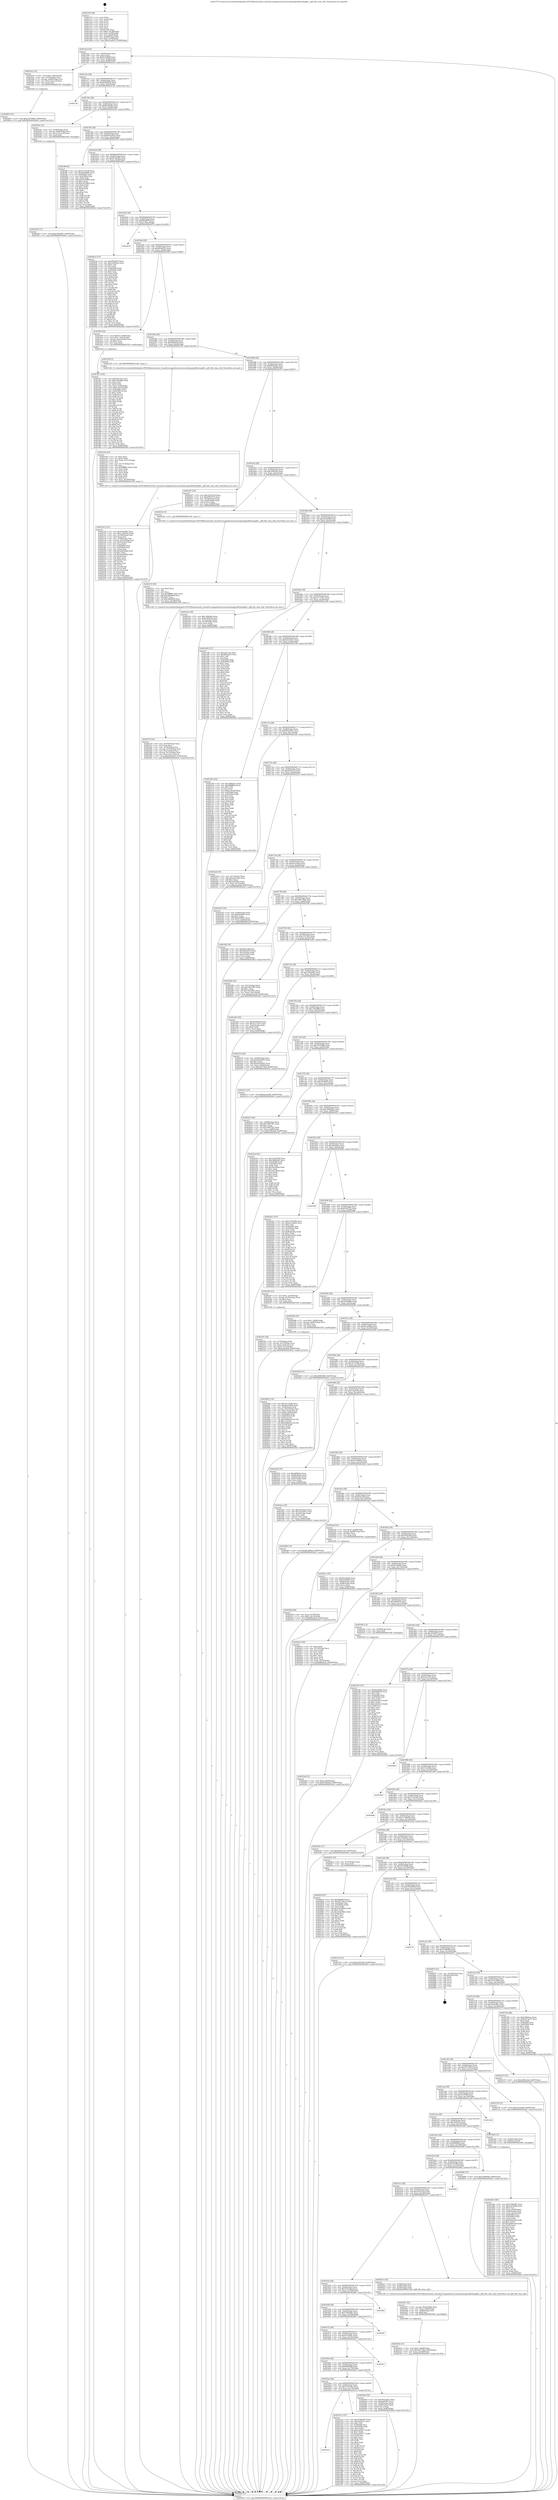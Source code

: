 digraph "0x401570" {
  label = "0x401570 (/mnt/c/Users/mathe/Desktop/tcc/POCII/binaries/extr_linuxdriversgpudrmnouveaunvkmenginefifochang84.c_g84_fifo_chan_ntfy_Final-ollvm.out::main(0))"
  labelloc = "t"
  node[shape=record]

  Entry [label="",width=0.3,height=0.3,shape=circle,fillcolor=black,style=filled]
  "0x4015a2" [label="{
     0x4015a2 [32]\l
     | [instrs]\l
     &nbsp;&nbsp;0x4015a2 \<+6\>: mov -0x90(%rbp),%eax\l
     &nbsp;&nbsp;0x4015a8 \<+2\>: mov %eax,%ecx\l
     &nbsp;&nbsp;0x4015aa \<+6\>: sub $0x81dcf689,%ecx\l
     &nbsp;&nbsp;0x4015b0 \<+6\>: mov %eax,-0x94(%rbp)\l
     &nbsp;&nbsp;0x4015b6 \<+6\>: mov %ecx,-0x98(%rbp)\l
     &nbsp;&nbsp;0x4015bc \<+6\>: je 00000000004025e2 \<main+0x1072\>\l
  }"]
  "0x4025e2" [label="{
     0x4025e2 [33]\l
     | [instrs]\l
     &nbsp;&nbsp;0x4025e2 \<+10\>: movl $0x1,-0x8c(%rbp)\l
     &nbsp;&nbsp;0x4025ec \<+4\>: mov -0x70(%rbp),%rax\l
     &nbsp;&nbsp;0x4025f0 \<+7\>: movslq -0x88(%rbp),%rcx\l
     &nbsp;&nbsp;0x4025f7 \<+4\>: mov (%rax,%rcx,8),%rax\l
     &nbsp;&nbsp;0x4025fb \<+3\>: mov %rax,%rdi\l
     &nbsp;&nbsp;0x4025fe \<+5\>: call 0000000000401030 \<free@plt\>\l
     | [calls]\l
     &nbsp;&nbsp;0x401030 \{1\} (unknown)\l
  }"]
  "0x4015c2" [label="{
     0x4015c2 [28]\l
     | [instrs]\l
     &nbsp;&nbsp;0x4015c2 \<+5\>: jmp 00000000004015c7 \<main+0x57\>\l
     &nbsp;&nbsp;0x4015c7 \<+6\>: mov -0x94(%rbp),%eax\l
     &nbsp;&nbsp;0x4015cd \<+5\>: sub $0x8269995b,%eax\l
     &nbsp;&nbsp;0x4015d2 \<+6\>: mov %eax,-0x9c(%rbp)\l
     &nbsp;&nbsp;0x4015d8 \<+6\>: je 000000000040274e \<main+0x11de\>\l
  }"]
  Exit [label="",width=0.3,height=0.3,shape=circle,fillcolor=black,style=filled,peripheries=2]
  "0x40274e" [label="{
     0x40274e\l
  }", style=dashed]
  "0x4015de" [label="{
     0x4015de [28]\l
     | [instrs]\l
     &nbsp;&nbsp;0x4015de \<+5\>: jmp 00000000004015e3 \<main+0x73\>\l
     &nbsp;&nbsp;0x4015e3 \<+6\>: mov -0x94(%rbp),%eax\l
     &nbsp;&nbsp;0x4015e9 \<+5\>: sub $0x8f1d8abe,%eax\l
     &nbsp;&nbsp;0x4015ee \<+6\>: mov %eax,-0xa0(%rbp)\l
     &nbsp;&nbsp;0x4015f4 \<+6\>: je 000000000040254e \<main+0xfde\>\l
  }"]
  "0x4026cf" [label="{
     0x4026cf [97]\l
     | [instrs]\l
     &nbsp;&nbsp;0x4026cf \<+5\>: mov $0x964efb7f,%ecx\l
     &nbsp;&nbsp;0x4026d4 \<+5\>: mov $0x3877db19,%edx\l
     &nbsp;&nbsp;0x4026d9 \<+7\>: mov 0x405060,%esi\l
     &nbsp;&nbsp;0x4026e0 \<+8\>: mov 0x405064,%r8d\l
     &nbsp;&nbsp;0x4026e8 \<+3\>: mov %esi,%r9d\l
     &nbsp;&nbsp;0x4026eb \<+7\>: add $0x541b0992,%r9d\l
     &nbsp;&nbsp;0x4026f2 \<+4\>: sub $0x1,%r9d\l
     &nbsp;&nbsp;0x4026f6 \<+7\>: sub $0x541b0992,%r9d\l
     &nbsp;&nbsp;0x4026fd \<+4\>: imul %r9d,%esi\l
     &nbsp;&nbsp;0x402701 \<+3\>: and $0x1,%esi\l
     &nbsp;&nbsp;0x402704 \<+3\>: cmp $0x0,%esi\l
     &nbsp;&nbsp;0x402707 \<+4\>: sete %r10b\l
     &nbsp;&nbsp;0x40270b \<+4\>: cmp $0xa,%r8d\l
     &nbsp;&nbsp;0x40270f \<+4\>: setl %r11b\l
     &nbsp;&nbsp;0x402713 \<+3\>: mov %r10b,%bl\l
     &nbsp;&nbsp;0x402716 \<+3\>: and %r11b,%bl\l
     &nbsp;&nbsp;0x402719 \<+3\>: xor %r11b,%r10b\l
     &nbsp;&nbsp;0x40271c \<+3\>: or %r10b,%bl\l
     &nbsp;&nbsp;0x40271f \<+3\>: test $0x1,%bl\l
     &nbsp;&nbsp;0x402722 \<+3\>: cmovne %edx,%ecx\l
     &nbsp;&nbsp;0x402725 \<+6\>: mov %ecx,-0x90(%rbp)\l
     &nbsp;&nbsp;0x40272b \<+5\>: jmp 00000000004029a5 \<main+0x1435\>\l
  }"]
  "0x40254e" [label="{
     0x40254e [23]\l
     | [instrs]\l
     &nbsp;&nbsp;0x40254e \<+4\>: mov -0x58(%rbp),%rax\l
     &nbsp;&nbsp;0x402552 \<+7\>: movslq -0x84(%rbp),%rcx\l
     &nbsp;&nbsp;0x402559 \<+4\>: mov (%rax,%rcx,8),%rax\l
     &nbsp;&nbsp;0x40255d \<+3\>: mov %rax,%rdi\l
     &nbsp;&nbsp;0x402560 \<+5\>: call 0000000000401030 \<free@plt\>\l
     | [calls]\l
     &nbsp;&nbsp;0x401030 \{1\} (unknown)\l
  }"]
  "0x4015fa" [label="{
     0x4015fa [28]\l
     | [instrs]\l
     &nbsp;&nbsp;0x4015fa \<+5\>: jmp 00000000004015ff \<main+0x8f\>\l
     &nbsp;&nbsp;0x4015ff \<+6\>: mov -0x94(%rbp),%eax\l
     &nbsp;&nbsp;0x401605 \<+5\>: sub $0x954a297b,%eax\l
     &nbsp;&nbsp;0x40160a \<+6\>: mov %eax,-0xa4(%rbp)\l
     &nbsp;&nbsp;0x401610 \<+6\>: je 0000000000401ff0 \<main+0xa80\>\l
  }"]
  "0x402603" [label="{
     0x402603 [15]\l
     | [instrs]\l
     &nbsp;&nbsp;0x402603 \<+10\>: movl $0xc5070d80,-0x90(%rbp)\l
     &nbsp;&nbsp;0x40260d \<+5\>: jmp 00000000004029a5 \<main+0x1435\>\l
  }"]
  "0x401ff0" [label="{
     0x401ff0 [91]\l
     | [instrs]\l
     &nbsp;&nbsp;0x401ff0 \<+5\>: mov $0x1411f1db,%eax\l
     &nbsp;&nbsp;0x401ff5 \<+5\>: mov $0xd4c9998e,%ecx\l
     &nbsp;&nbsp;0x401ffa \<+7\>: mov 0x405060,%edx\l
     &nbsp;&nbsp;0x402001 \<+7\>: mov 0x405064,%esi\l
     &nbsp;&nbsp;0x402008 \<+2\>: mov %edx,%edi\l
     &nbsp;&nbsp;0x40200a \<+6\>: add $0x34316fb5,%edi\l
     &nbsp;&nbsp;0x402010 \<+3\>: sub $0x1,%edi\l
     &nbsp;&nbsp;0x402013 \<+6\>: sub $0x34316fb5,%edi\l
     &nbsp;&nbsp;0x402019 \<+3\>: imul %edi,%edx\l
     &nbsp;&nbsp;0x40201c \<+3\>: and $0x1,%edx\l
     &nbsp;&nbsp;0x40201f \<+3\>: cmp $0x0,%edx\l
     &nbsp;&nbsp;0x402022 \<+4\>: sete %r8b\l
     &nbsp;&nbsp;0x402026 \<+3\>: cmp $0xa,%esi\l
     &nbsp;&nbsp;0x402029 \<+4\>: setl %r9b\l
     &nbsp;&nbsp;0x40202d \<+3\>: mov %r8b,%r10b\l
     &nbsp;&nbsp;0x402030 \<+3\>: and %r9b,%r10b\l
     &nbsp;&nbsp;0x402033 \<+3\>: xor %r9b,%r8b\l
     &nbsp;&nbsp;0x402036 \<+3\>: or %r8b,%r10b\l
     &nbsp;&nbsp;0x402039 \<+4\>: test $0x1,%r10b\l
     &nbsp;&nbsp;0x40203d \<+3\>: cmovne %ecx,%eax\l
     &nbsp;&nbsp;0x402040 \<+6\>: mov %eax,-0x90(%rbp)\l
     &nbsp;&nbsp;0x402046 \<+5\>: jmp 00000000004029a5 \<main+0x1435\>\l
  }"]
  "0x401616" [label="{
     0x401616 [28]\l
     | [instrs]\l
     &nbsp;&nbsp;0x401616 \<+5\>: jmp 000000000040161b \<main+0xab\>\l
     &nbsp;&nbsp;0x40161b \<+6\>: mov -0x94(%rbp),%eax\l
     &nbsp;&nbsp;0x401621 \<+5\>: sub $0x95cbdd93,%eax\l
     &nbsp;&nbsp;0x401626 \<+6\>: mov %eax,-0xa8(%rbp)\l
     &nbsp;&nbsp;0x40162c \<+6\>: je 000000000040263a \<main+0x10ca\>\l
  }"]
  "0x4025a8" [label="{
     0x4025a8 [25]\l
     | [instrs]\l
     &nbsp;&nbsp;0x4025a8 \<+10\>: movl $0x0,-0x88(%rbp)\l
     &nbsp;&nbsp;0x4025b2 \<+10\>: movl $0xf7082a9d,-0x90(%rbp)\l
     &nbsp;&nbsp;0x4025bc \<+5\>: jmp 00000000004029a5 \<main+0x1435\>\l
  }"]
  "0x40263a" [label="{
     0x40263a [137]\l
     | [instrs]\l
     &nbsp;&nbsp;0x40263a \<+5\>: mov $0x964efb7f,%eax\l
     &nbsp;&nbsp;0x40263f \<+5\>: mov $0x1e4054ca,%ecx\l
     &nbsp;&nbsp;0x402644 \<+2\>: mov $0x1,%dl\l
     &nbsp;&nbsp;0x402646 \<+2\>: xor %esi,%esi\l
     &nbsp;&nbsp;0x402648 \<+7\>: mov 0x405060,%edi\l
     &nbsp;&nbsp;0x40264f \<+8\>: mov 0x405064,%r8d\l
     &nbsp;&nbsp;0x402657 \<+3\>: sub $0x1,%esi\l
     &nbsp;&nbsp;0x40265a \<+3\>: mov %edi,%r9d\l
     &nbsp;&nbsp;0x40265d \<+3\>: add %esi,%r9d\l
     &nbsp;&nbsp;0x402660 \<+4\>: imul %r9d,%edi\l
     &nbsp;&nbsp;0x402664 \<+3\>: and $0x1,%edi\l
     &nbsp;&nbsp;0x402667 \<+3\>: cmp $0x0,%edi\l
     &nbsp;&nbsp;0x40266a \<+4\>: sete %r10b\l
     &nbsp;&nbsp;0x40266e \<+4\>: cmp $0xa,%r8d\l
     &nbsp;&nbsp;0x402672 \<+4\>: setl %r11b\l
     &nbsp;&nbsp;0x402676 \<+3\>: mov %r10b,%bl\l
     &nbsp;&nbsp;0x402679 \<+3\>: xor $0xff,%bl\l
     &nbsp;&nbsp;0x40267c \<+3\>: mov %r11b,%r14b\l
     &nbsp;&nbsp;0x40267f \<+4\>: xor $0xff,%r14b\l
     &nbsp;&nbsp;0x402683 \<+3\>: xor $0x0,%dl\l
     &nbsp;&nbsp;0x402686 \<+3\>: mov %bl,%r15b\l
     &nbsp;&nbsp;0x402689 \<+4\>: and $0x0,%r15b\l
     &nbsp;&nbsp;0x40268d \<+3\>: and %dl,%r10b\l
     &nbsp;&nbsp;0x402690 \<+3\>: mov %r14b,%r12b\l
     &nbsp;&nbsp;0x402693 \<+4\>: and $0x0,%r12b\l
     &nbsp;&nbsp;0x402697 \<+3\>: and %dl,%r11b\l
     &nbsp;&nbsp;0x40269a \<+3\>: or %r10b,%r15b\l
     &nbsp;&nbsp;0x40269d \<+3\>: or %r11b,%r12b\l
     &nbsp;&nbsp;0x4026a0 \<+3\>: xor %r12b,%r15b\l
     &nbsp;&nbsp;0x4026a3 \<+3\>: or %r14b,%bl\l
     &nbsp;&nbsp;0x4026a6 \<+3\>: xor $0xff,%bl\l
     &nbsp;&nbsp;0x4026a9 \<+3\>: or $0x0,%dl\l
     &nbsp;&nbsp;0x4026ac \<+2\>: and %dl,%bl\l
     &nbsp;&nbsp;0x4026ae \<+3\>: or %bl,%r15b\l
     &nbsp;&nbsp;0x4026b1 \<+4\>: test $0x1,%r15b\l
     &nbsp;&nbsp;0x4026b5 \<+3\>: cmovne %ecx,%eax\l
     &nbsp;&nbsp;0x4026b8 \<+6\>: mov %eax,-0x90(%rbp)\l
     &nbsp;&nbsp;0x4026be \<+5\>: jmp 00000000004029a5 \<main+0x1435\>\l
  }"]
  "0x401632" [label="{
     0x401632 [28]\l
     | [instrs]\l
     &nbsp;&nbsp;0x401632 \<+5\>: jmp 0000000000401637 \<main+0xc7\>\l
     &nbsp;&nbsp;0x401637 \<+6\>: mov -0x94(%rbp),%eax\l
     &nbsp;&nbsp;0x40163d \<+5\>: sub $0x964efb7f,%eax\l
     &nbsp;&nbsp;0x401642 \<+6\>: mov %eax,-0xac(%rbp)\l
     &nbsp;&nbsp;0x401648 \<+6\>: je 0000000000402979 \<main+0x1409\>\l
  }"]
  "0x402565" [label="{
     0x402565 [15]\l
     | [instrs]\l
     &nbsp;&nbsp;0x402565 \<+10\>: movl $0xc39cbd91,-0x90(%rbp)\l
     &nbsp;&nbsp;0x40256f \<+5\>: jmp 00000000004029a5 \<main+0x1435\>\l
  }"]
  "0x402979" [label="{
     0x402979\l
  }", style=dashed]
  "0x40164e" [label="{
     0x40164e [28]\l
     | [instrs]\l
     &nbsp;&nbsp;0x40164e \<+5\>: jmp 0000000000401653 \<main+0xe3\>\l
     &nbsp;&nbsp;0x401653 \<+6\>: mov -0x94(%rbp),%eax\l
     &nbsp;&nbsp;0x401659 \<+5\>: sub $0x965ef243,%eax\l
     &nbsp;&nbsp;0x40165e \<+6\>: mov %eax,-0xb0(%rbp)\l
     &nbsp;&nbsp;0x401664 \<+6\>: je 0000000000401f09 \<main+0x999\>\l
  }"]
  "0x40250e" [label="{
     0x40250e [31]\l
     | [instrs]\l
     &nbsp;&nbsp;0x40250e \<+10\>: movl $0x0,-0x84(%rbp)\l
     &nbsp;&nbsp;0x402518 \<+10\>: movl $0xe0271f6d,-0x90(%rbp)\l
     &nbsp;&nbsp;0x402522 \<+6\>: mov %eax,-0x188(%rbp)\l
     &nbsp;&nbsp;0x402528 \<+5\>: jmp 00000000004029a5 \<main+0x1435\>\l
  }"]
  "0x401f09" [label="{
     0x401f09 [30]\l
     | [instrs]\l
     &nbsp;&nbsp;0x401f09 \<+7\>: movl $0x64,-0x48(%rbp)\l
     &nbsp;&nbsp;0x401f10 \<+7\>: movl $0x1,-0x4c(%rbp)\l
     &nbsp;&nbsp;0x401f17 \<+4\>: movslq -0x4c(%rbp),%rax\l
     &nbsp;&nbsp;0x401f1b \<+4\>: shl $0x3,%rax\l
     &nbsp;&nbsp;0x401f1f \<+3\>: mov %rax,%rdi\l
     &nbsp;&nbsp;0x401f22 \<+5\>: call 0000000000401050 \<malloc@plt\>\l
     | [calls]\l
     &nbsp;&nbsp;0x401050 \{1\} (unknown)\l
  }"]
  "0x40166a" [label="{
     0x40166a [28]\l
     | [instrs]\l
     &nbsp;&nbsp;0x40166a \<+5\>: jmp 000000000040166f \<main+0xff\>\l
     &nbsp;&nbsp;0x40166f \<+6\>: mov -0x94(%rbp),%eax\l
     &nbsp;&nbsp;0x401675 \<+5\>: sub $0x96f9201f,%eax\l
     &nbsp;&nbsp;0x40167a \<+6\>: mov %eax,-0xb4(%rbp)\l
     &nbsp;&nbsp;0x401680 \<+6\>: je 0000000000402199 \<main+0xc29\>\l
  }"]
  "0x4024f7" [label="{
     0x4024f7 [23]\l
     | [instrs]\l
     &nbsp;&nbsp;0x4024f7 \<+10\>: movabs $0x4030b6,%rdi\l
     &nbsp;&nbsp;0x402501 \<+3\>: mov %eax,-0x80(%rbp)\l
     &nbsp;&nbsp;0x402504 \<+3\>: mov -0x80(%rbp),%esi\l
     &nbsp;&nbsp;0x402507 \<+2\>: mov $0x0,%al\l
     &nbsp;&nbsp;0x402509 \<+5\>: call 0000000000401040 \<printf@plt\>\l
     | [calls]\l
     &nbsp;&nbsp;0x401040 \{1\} (unknown)\l
  }"]
  "0x402199" [label="{
     0x402199 [5]\l
     | [instrs]\l
     &nbsp;&nbsp;0x402199 \<+5\>: call 0000000000401160 \<next_i\>\l
     | [calls]\l
     &nbsp;&nbsp;0x401160 \{1\} (/mnt/c/Users/mathe/Desktop/tcc/POCII/binaries/extr_linuxdriversgpudrmnouveaunvkmenginefifochang84.c_g84_fifo_chan_ntfy_Final-ollvm.out::next_i)\l
  }"]
  "0x401686" [label="{
     0x401686 [28]\l
     | [instrs]\l
     &nbsp;&nbsp;0x401686 \<+5\>: jmp 000000000040168b \<main+0x11b\>\l
     &nbsp;&nbsp;0x40168b \<+6\>: mov -0x94(%rbp),%eax\l
     &nbsp;&nbsp;0x401691 \<+5\>: sub $0x9985dc6c,%eax\l
     &nbsp;&nbsp;0x401696 \<+6\>: mov %eax,-0xb8(%rbp)\l
     &nbsp;&nbsp;0x40169c \<+6\>: je 00000000004022d7 \<main+0xd67\>\l
  }"]
  "0x402379" [label="{
     0x402379 [43]\l
     | [instrs]\l
     &nbsp;&nbsp;0x402379 \<+6\>: mov -0x184(%rbp),%ecx\l
     &nbsp;&nbsp;0x40237f \<+3\>: imul %eax,%ecx\l
     &nbsp;&nbsp;0x402382 \<+4\>: mov -0x70(%rbp),%rsi\l
     &nbsp;&nbsp;0x402386 \<+4\>: movslq -0x74(%rbp),%rdi\l
     &nbsp;&nbsp;0x40238a \<+4\>: mov (%rsi,%rdi,8),%rsi\l
     &nbsp;&nbsp;0x40238e \<+4\>: movslq -0x7c(%rbp),%rdi\l
     &nbsp;&nbsp;0x402392 \<+3\>: mov %ecx,(%rsi,%rdi,4)\l
     &nbsp;&nbsp;0x402395 \<+10\>: movl $0xb50eb55e,-0x90(%rbp)\l
     &nbsp;&nbsp;0x40239f \<+5\>: jmp 00000000004029a5 \<main+0x1435\>\l
  }"]
  "0x4022d7" [label="{
     0x4022d7 [30]\l
     | [instrs]\l
     &nbsp;&nbsp;0x4022d7 \<+5\>: mov $0x552a57ad,%eax\l
     &nbsp;&nbsp;0x4022dc \<+5\>: mov $0xd3f16752,%ecx\l
     &nbsp;&nbsp;0x4022e1 \<+3\>: mov -0x74(%rbp),%edx\l
     &nbsp;&nbsp;0x4022e4 \<+3\>: cmp -0x68(%rbp),%edx\l
     &nbsp;&nbsp;0x4022e7 \<+3\>: cmovl %ecx,%eax\l
     &nbsp;&nbsp;0x4022ea \<+6\>: mov %eax,-0x90(%rbp)\l
     &nbsp;&nbsp;0x4022f0 \<+5\>: jmp 00000000004029a5 \<main+0x1435\>\l
  }"]
  "0x4016a2" [label="{
     0x4016a2 [28]\l
     | [instrs]\l
     &nbsp;&nbsp;0x4016a2 \<+5\>: jmp 00000000004016a7 \<main+0x137\>\l
     &nbsp;&nbsp;0x4016a7 \<+6\>: mov -0x94(%rbp),%eax\l
     &nbsp;&nbsp;0x4016ad \<+5\>: sub $0xa1f8eb5d,%eax\l
     &nbsp;&nbsp;0x4016b2 \<+6\>: mov %eax,-0xbc(%rbp)\l
     &nbsp;&nbsp;0x4016b8 \<+6\>: je 000000000040234c \<main+0xddc\>\l
  }"]
  "0x402351" [label="{
     0x402351 [40]\l
     | [instrs]\l
     &nbsp;&nbsp;0x402351 \<+5\>: mov $0x2,%ecx\l
     &nbsp;&nbsp;0x402356 \<+1\>: cltd\l
     &nbsp;&nbsp;0x402357 \<+2\>: idiv %ecx\l
     &nbsp;&nbsp;0x402359 \<+6\>: imul $0xfffffffe,%edx,%ecx\l
     &nbsp;&nbsp;0x40235f \<+6\>: add $0xc6bd645f,%ecx\l
     &nbsp;&nbsp;0x402365 \<+3\>: add $0x1,%ecx\l
     &nbsp;&nbsp;0x402368 \<+6\>: sub $0xc6bd645f,%ecx\l
     &nbsp;&nbsp;0x40236e \<+6\>: mov %ecx,-0x184(%rbp)\l
     &nbsp;&nbsp;0x402374 \<+5\>: call 0000000000401160 \<next_i\>\l
     | [calls]\l
     &nbsp;&nbsp;0x401160 \{1\} (/mnt/c/Users/mathe/Desktop/tcc/POCII/binaries/extr_linuxdriversgpudrmnouveaunvkmenginefifochang84.c_g84_fifo_chan_ntfy_Final-ollvm.out::next_i)\l
  }"]
  "0x40234c" [label="{
     0x40234c [5]\l
     | [instrs]\l
     &nbsp;&nbsp;0x40234c \<+5\>: call 0000000000401160 \<next_i\>\l
     | [calls]\l
     &nbsp;&nbsp;0x401160 \{1\} (/mnt/c/Users/mathe/Desktop/tcc/POCII/binaries/extr_linuxdriversgpudrmnouveaunvkmenginefifochang84.c_g84_fifo_chan_ntfy_Final-ollvm.out::next_i)\l
  }"]
  "0x4016be" [label="{
     0x4016be [28]\l
     | [instrs]\l
     &nbsp;&nbsp;0x4016be \<+5\>: jmp 00000000004016c3 \<main+0x153\>\l
     &nbsp;&nbsp;0x4016c3 \<+6\>: mov -0x94(%rbp),%eax\l
     &nbsp;&nbsp;0x4016c9 \<+5\>: sub $0xa2edc84f,%eax\l
     &nbsp;&nbsp;0x4016ce \<+6\>: mov %eax,-0xc0(%rbp)\l
     &nbsp;&nbsp;0x4016d4 \<+6\>: je 000000000040232e \<main+0xdbe\>\l
  }"]
  "0x40230c" [label="{
     0x40230c [34]\l
     | [instrs]\l
     &nbsp;&nbsp;0x40230c \<+4\>: mov -0x70(%rbp),%rdi\l
     &nbsp;&nbsp;0x402310 \<+4\>: movslq -0x74(%rbp),%rcx\l
     &nbsp;&nbsp;0x402314 \<+4\>: mov %rax,(%rdi,%rcx,8)\l
     &nbsp;&nbsp;0x402318 \<+7\>: movl $0x0,-0x7c(%rbp)\l
     &nbsp;&nbsp;0x40231f \<+10\>: movl $0xa2edc84f,-0x90(%rbp)\l
     &nbsp;&nbsp;0x402329 \<+5\>: jmp 00000000004029a5 \<main+0x1435\>\l
  }"]
  "0x40232e" [label="{
     0x40232e [30]\l
     | [instrs]\l
     &nbsp;&nbsp;0x40232e \<+5\>: mov $0xc564b4fe,%eax\l
     &nbsp;&nbsp;0x402333 \<+5\>: mov $0xa1f8eb5d,%ecx\l
     &nbsp;&nbsp;0x402338 \<+3\>: mov -0x7c(%rbp),%edx\l
     &nbsp;&nbsp;0x40233b \<+3\>: cmp -0x78(%rbp),%edx\l
     &nbsp;&nbsp;0x40233e \<+3\>: cmovl %ecx,%eax\l
     &nbsp;&nbsp;0x402341 \<+6\>: mov %eax,-0x90(%rbp)\l
     &nbsp;&nbsp;0x402347 \<+5\>: jmp 00000000004029a5 \<main+0x1435\>\l
  }"]
  "0x4016da" [label="{
     0x4016da [28]\l
     | [instrs]\l
     &nbsp;&nbsp;0x4016da \<+5\>: jmp 00000000004016df \<main+0x16f\>\l
     &nbsp;&nbsp;0x4016df \<+6\>: mov -0x94(%rbp),%eax\l
     &nbsp;&nbsp;0x4016e5 \<+5\>: sub $0xac171a47,%eax\l
     &nbsp;&nbsp;0x4016ea \<+6\>: mov %eax,-0xc4(%rbp)\l
     &nbsp;&nbsp;0x4016f0 \<+6\>: je 0000000000401e80 \<main+0x910\>\l
  }"]
  "0x4022bd" [label="{
     0x4022bd [26]\l
     | [instrs]\l
     &nbsp;&nbsp;0x4022bd \<+4\>: mov %rax,-0x70(%rbp)\l
     &nbsp;&nbsp;0x4022c1 \<+7\>: movl $0x0,-0x74(%rbp)\l
     &nbsp;&nbsp;0x4022c8 \<+10\>: movl $0x9985dc6c,-0x90(%rbp)\l
     &nbsp;&nbsp;0x4022d2 \<+5\>: jmp 00000000004029a5 \<main+0x1435\>\l
  }"]
  "0x401e80" [label="{
     0x401e80 [137]\l
     | [instrs]\l
     &nbsp;&nbsp;0x401e80 \<+5\>: mov $0xeeb2742,%eax\l
     &nbsp;&nbsp;0x401e85 \<+5\>: mov $0x965ef243,%ecx\l
     &nbsp;&nbsp;0x401e8a \<+2\>: mov $0x1,%dl\l
     &nbsp;&nbsp;0x401e8c \<+2\>: xor %esi,%esi\l
     &nbsp;&nbsp;0x401e8e \<+7\>: mov 0x405060,%edi\l
     &nbsp;&nbsp;0x401e95 \<+8\>: mov 0x405064,%r8d\l
     &nbsp;&nbsp;0x401e9d \<+3\>: sub $0x1,%esi\l
     &nbsp;&nbsp;0x401ea0 \<+3\>: mov %edi,%r9d\l
     &nbsp;&nbsp;0x401ea3 \<+3\>: add %esi,%r9d\l
     &nbsp;&nbsp;0x401ea6 \<+4\>: imul %r9d,%edi\l
     &nbsp;&nbsp;0x401eaa \<+3\>: and $0x1,%edi\l
     &nbsp;&nbsp;0x401ead \<+3\>: cmp $0x0,%edi\l
     &nbsp;&nbsp;0x401eb0 \<+4\>: sete %r10b\l
     &nbsp;&nbsp;0x401eb4 \<+4\>: cmp $0xa,%r8d\l
     &nbsp;&nbsp;0x401eb8 \<+4\>: setl %r11b\l
     &nbsp;&nbsp;0x401ebc \<+3\>: mov %r10b,%bl\l
     &nbsp;&nbsp;0x401ebf \<+3\>: xor $0xff,%bl\l
     &nbsp;&nbsp;0x401ec2 \<+3\>: mov %r11b,%r14b\l
     &nbsp;&nbsp;0x401ec5 \<+4\>: xor $0xff,%r14b\l
     &nbsp;&nbsp;0x401ec9 \<+3\>: xor $0x1,%dl\l
     &nbsp;&nbsp;0x401ecc \<+3\>: mov %bl,%r15b\l
     &nbsp;&nbsp;0x401ecf \<+4\>: and $0xff,%r15b\l
     &nbsp;&nbsp;0x401ed3 \<+3\>: and %dl,%r10b\l
     &nbsp;&nbsp;0x401ed6 \<+3\>: mov %r14b,%r12b\l
     &nbsp;&nbsp;0x401ed9 \<+4\>: and $0xff,%r12b\l
     &nbsp;&nbsp;0x401edd \<+3\>: and %dl,%r11b\l
     &nbsp;&nbsp;0x401ee0 \<+3\>: or %r10b,%r15b\l
     &nbsp;&nbsp;0x401ee3 \<+3\>: or %r11b,%r12b\l
     &nbsp;&nbsp;0x401ee6 \<+3\>: xor %r12b,%r15b\l
     &nbsp;&nbsp;0x401ee9 \<+3\>: or %r14b,%bl\l
     &nbsp;&nbsp;0x401eec \<+3\>: xor $0xff,%bl\l
     &nbsp;&nbsp;0x401eef \<+3\>: or $0x1,%dl\l
     &nbsp;&nbsp;0x401ef2 \<+2\>: and %dl,%bl\l
     &nbsp;&nbsp;0x401ef4 \<+3\>: or %bl,%r15b\l
     &nbsp;&nbsp;0x401ef7 \<+4\>: test $0x1,%r15b\l
     &nbsp;&nbsp;0x401efb \<+3\>: cmovne %ecx,%eax\l
     &nbsp;&nbsp;0x401efe \<+6\>: mov %eax,-0x90(%rbp)\l
     &nbsp;&nbsp;0x401f04 \<+5\>: jmp 00000000004029a5 \<main+0x1435\>\l
  }"]
  "0x4016f6" [label="{
     0x4016f6 [28]\l
     | [instrs]\l
     &nbsp;&nbsp;0x4016f6 \<+5\>: jmp 00000000004016fb \<main+0x18b\>\l
     &nbsp;&nbsp;0x4016fb \<+6\>: mov -0x94(%rbp),%eax\l
     &nbsp;&nbsp;0x401701 \<+5\>: sub $0xb2b7ab37,%eax\l
     &nbsp;&nbsp;0x401706 \<+6\>: mov %eax,-0xc8(%rbp)\l
     &nbsp;&nbsp;0x40170c \<+6\>: je 00000000004027b8 \<main+0x1248\>\l
  }"]
  "0x4021d2" [label="{
     0x4021d2 [114]\l
     | [instrs]\l
     &nbsp;&nbsp;0x4021d2 \<+5\>: mov $0x61024f6c,%ecx\l
     &nbsp;&nbsp;0x4021d7 \<+5\>: mov $0x1c7bb034,%edx\l
     &nbsp;&nbsp;0x4021dc \<+6\>: mov -0x180(%rbp),%esi\l
     &nbsp;&nbsp;0x4021e2 \<+3\>: imul %eax,%esi\l
     &nbsp;&nbsp;0x4021e5 \<+4\>: mov -0x58(%rbp),%r8\l
     &nbsp;&nbsp;0x4021e9 \<+4\>: movslq -0x5c(%rbp),%r9\l
     &nbsp;&nbsp;0x4021ed \<+4\>: mov (%r8,%r9,8),%r8\l
     &nbsp;&nbsp;0x4021f1 \<+3\>: mov %esi,(%r8)\l
     &nbsp;&nbsp;0x4021f4 \<+7\>: mov 0x405060,%eax\l
     &nbsp;&nbsp;0x4021fb \<+7\>: mov 0x405064,%esi\l
     &nbsp;&nbsp;0x402202 \<+2\>: mov %eax,%edi\l
     &nbsp;&nbsp;0x402204 \<+6\>: add $0x2ddcdd6d,%edi\l
     &nbsp;&nbsp;0x40220a \<+3\>: sub $0x1,%edi\l
     &nbsp;&nbsp;0x40220d \<+6\>: sub $0x2ddcdd6d,%edi\l
     &nbsp;&nbsp;0x402213 \<+3\>: imul %edi,%eax\l
     &nbsp;&nbsp;0x402216 \<+3\>: and $0x1,%eax\l
     &nbsp;&nbsp;0x402219 \<+3\>: cmp $0x0,%eax\l
     &nbsp;&nbsp;0x40221c \<+4\>: sete %r10b\l
     &nbsp;&nbsp;0x402220 \<+3\>: cmp $0xa,%esi\l
     &nbsp;&nbsp;0x402223 \<+4\>: setl %r11b\l
     &nbsp;&nbsp;0x402227 \<+3\>: mov %r10b,%bl\l
     &nbsp;&nbsp;0x40222a \<+3\>: and %r11b,%bl\l
     &nbsp;&nbsp;0x40222d \<+3\>: xor %r11b,%r10b\l
     &nbsp;&nbsp;0x402230 \<+3\>: or %r10b,%bl\l
     &nbsp;&nbsp;0x402233 \<+3\>: test $0x1,%bl\l
     &nbsp;&nbsp;0x402236 \<+3\>: cmovne %edx,%ecx\l
     &nbsp;&nbsp;0x402239 \<+6\>: mov %ecx,-0x90(%rbp)\l
     &nbsp;&nbsp;0x40223f \<+5\>: jmp 00000000004029a5 \<main+0x1435\>\l
  }"]
  "0x4027b8" [label="{
     0x4027b8 [144]\l
     | [instrs]\l
     &nbsp;&nbsp;0x4027b8 \<+5\>: mov $0xcb9bdeca,%eax\l
     &nbsp;&nbsp;0x4027bd \<+5\>: mov $0x468ff0ba,%ecx\l
     &nbsp;&nbsp;0x4027c2 \<+2\>: mov $0x1,%dl\l
     &nbsp;&nbsp;0x4027c4 \<+2\>: xor %esi,%esi\l
     &nbsp;&nbsp;0x4027c6 \<+7\>: movl $0x0,-0x34(%rbp)\l
     &nbsp;&nbsp;0x4027cd \<+7\>: mov 0x405060,%edi\l
     &nbsp;&nbsp;0x4027d4 \<+8\>: mov 0x405064,%r8d\l
     &nbsp;&nbsp;0x4027dc \<+3\>: sub $0x1,%esi\l
     &nbsp;&nbsp;0x4027df \<+3\>: mov %edi,%r9d\l
     &nbsp;&nbsp;0x4027e2 \<+3\>: add %esi,%r9d\l
     &nbsp;&nbsp;0x4027e5 \<+4\>: imul %r9d,%edi\l
     &nbsp;&nbsp;0x4027e9 \<+3\>: and $0x1,%edi\l
     &nbsp;&nbsp;0x4027ec \<+3\>: cmp $0x0,%edi\l
     &nbsp;&nbsp;0x4027ef \<+4\>: sete %r10b\l
     &nbsp;&nbsp;0x4027f3 \<+4\>: cmp $0xa,%r8d\l
     &nbsp;&nbsp;0x4027f7 \<+4\>: setl %r11b\l
     &nbsp;&nbsp;0x4027fb \<+3\>: mov %r10b,%bl\l
     &nbsp;&nbsp;0x4027fe \<+3\>: xor $0xff,%bl\l
     &nbsp;&nbsp;0x402801 \<+3\>: mov %r11b,%r14b\l
     &nbsp;&nbsp;0x402804 \<+4\>: xor $0xff,%r14b\l
     &nbsp;&nbsp;0x402808 \<+3\>: xor $0x0,%dl\l
     &nbsp;&nbsp;0x40280b \<+3\>: mov %bl,%r15b\l
     &nbsp;&nbsp;0x40280e \<+4\>: and $0x0,%r15b\l
     &nbsp;&nbsp;0x402812 \<+3\>: and %dl,%r10b\l
     &nbsp;&nbsp;0x402815 \<+3\>: mov %r14b,%r12b\l
     &nbsp;&nbsp;0x402818 \<+4\>: and $0x0,%r12b\l
     &nbsp;&nbsp;0x40281c \<+3\>: and %dl,%r11b\l
     &nbsp;&nbsp;0x40281f \<+3\>: or %r10b,%r15b\l
     &nbsp;&nbsp;0x402822 \<+3\>: or %r11b,%r12b\l
     &nbsp;&nbsp;0x402825 \<+3\>: xor %r12b,%r15b\l
     &nbsp;&nbsp;0x402828 \<+3\>: or %r14b,%bl\l
     &nbsp;&nbsp;0x40282b \<+3\>: xor $0xff,%bl\l
     &nbsp;&nbsp;0x40282e \<+3\>: or $0x0,%dl\l
     &nbsp;&nbsp;0x402831 \<+2\>: and %dl,%bl\l
     &nbsp;&nbsp;0x402833 \<+3\>: or %bl,%r15b\l
     &nbsp;&nbsp;0x402836 \<+4\>: test $0x1,%r15b\l
     &nbsp;&nbsp;0x40283a \<+3\>: cmovne %ecx,%eax\l
     &nbsp;&nbsp;0x40283d \<+6\>: mov %eax,-0x90(%rbp)\l
     &nbsp;&nbsp;0x402843 \<+5\>: jmp 00000000004029a5 \<main+0x1435\>\l
  }"]
  "0x401712" [label="{
     0x401712 [28]\l
     | [instrs]\l
     &nbsp;&nbsp;0x401712 \<+5\>: jmp 0000000000401717 \<main+0x1a7\>\l
     &nbsp;&nbsp;0x401717 \<+6\>: mov -0x94(%rbp),%eax\l
     &nbsp;&nbsp;0x40171d \<+5\>: sub $0xb50eb55e,%eax\l
     &nbsp;&nbsp;0x401722 \<+6\>: mov %eax,-0xcc(%rbp)\l
     &nbsp;&nbsp;0x401728 \<+6\>: je 00000000004023a4 \<main+0xe34\>\l
  }"]
  "0x40219e" [label="{
     0x40219e [52]\l
     | [instrs]\l
     &nbsp;&nbsp;0x40219e \<+2\>: xor %ecx,%ecx\l
     &nbsp;&nbsp;0x4021a0 \<+5\>: mov $0x2,%edx\l
     &nbsp;&nbsp;0x4021a5 \<+6\>: mov %edx,-0x17c(%rbp)\l
     &nbsp;&nbsp;0x4021ab \<+1\>: cltd\l
     &nbsp;&nbsp;0x4021ac \<+6\>: mov -0x17c(%rbp),%esi\l
     &nbsp;&nbsp;0x4021b2 \<+2\>: idiv %esi\l
     &nbsp;&nbsp;0x4021b4 \<+6\>: imul $0xfffffffe,%edx,%edx\l
     &nbsp;&nbsp;0x4021ba \<+2\>: mov %ecx,%edi\l
     &nbsp;&nbsp;0x4021bc \<+2\>: sub %edx,%edi\l
     &nbsp;&nbsp;0x4021be \<+2\>: mov %ecx,%edx\l
     &nbsp;&nbsp;0x4021c0 \<+3\>: sub $0x1,%edx\l
     &nbsp;&nbsp;0x4021c3 \<+2\>: add %edx,%edi\l
     &nbsp;&nbsp;0x4021c5 \<+2\>: sub %edi,%ecx\l
     &nbsp;&nbsp;0x4021c7 \<+6\>: mov %ecx,-0x180(%rbp)\l
     &nbsp;&nbsp;0x4021cd \<+5\>: call 0000000000401160 \<next_i\>\l
     | [calls]\l
     &nbsp;&nbsp;0x401160 \{1\} (/mnt/c/Users/mathe/Desktop/tcc/POCII/binaries/extr_linuxdriversgpudrmnouveaunvkmenginefifochang84.c_g84_fifo_chan_ntfy_Final-ollvm.out::next_i)\l
  }"]
  "0x4023a4" [label="{
     0x4023a4 [34]\l
     | [instrs]\l
     &nbsp;&nbsp;0x4023a4 \<+3\>: mov -0x7c(%rbp),%eax\l
     &nbsp;&nbsp;0x4023a7 \<+5\>: add $0x2afd1d2a,%eax\l
     &nbsp;&nbsp;0x4023ac \<+3\>: add $0x1,%eax\l
     &nbsp;&nbsp;0x4023af \<+5\>: sub $0x2afd1d2a,%eax\l
     &nbsp;&nbsp;0x4023b4 \<+3\>: mov %eax,-0x7c(%rbp)\l
     &nbsp;&nbsp;0x4023b7 \<+10\>: movl $0xa2edc84f,-0x90(%rbp)\l
     &nbsp;&nbsp;0x4023c1 \<+5\>: jmp 00000000004029a5 \<main+0x1435\>\l
  }"]
  "0x40172e" [label="{
     0x40172e [28]\l
     | [instrs]\l
     &nbsp;&nbsp;0x40172e \<+5\>: jmp 0000000000401733 \<main+0x1c3\>\l
     &nbsp;&nbsp;0x401733 \<+6\>: mov -0x94(%rbp),%eax\l
     &nbsp;&nbsp;0x401739 \<+5\>: sub $0xb63fc216,%eax\l
     &nbsp;&nbsp;0x40173e \<+6\>: mov %eax,-0xd0(%rbp)\l
     &nbsp;&nbsp;0x401744 \<+6\>: je 0000000000402253 \<main+0xce3\>\l
  }"]
  "0x402062" [label="{
     0x402062 [119]\l
     | [instrs]\l
     &nbsp;&nbsp;0x402062 \<+5\>: mov $0x1411f1db,%ecx\l
     &nbsp;&nbsp;0x402067 \<+5\>: mov $0xdb1e699d,%edx\l
     &nbsp;&nbsp;0x40206c \<+4\>: mov -0x58(%rbp),%rdi\l
     &nbsp;&nbsp;0x402070 \<+4\>: movslq -0x5c(%rbp),%rsi\l
     &nbsp;&nbsp;0x402074 \<+4\>: mov %rax,(%rdi,%rsi,8)\l
     &nbsp;&nbsp;0x402078 \<+7\>: movl $0x0,-0x64(%rbp)\l
     &nbsp;&nbsp;0x40207f \<+8\>: mov 0x405060,%r8d\l
     &nbsp;&nbsp;0x402087 \<+8\>: mov 0x405064,%r9d\l
     &nbsp;&nbsp;0x40208f \<+3\>: mov %r8d,%r10d\l
     &nbsp;&nbsp;0x402092 \<+7\>: sub $0x5d49da19,%r10d\l
     &nbsp;&nbsp;0x402099 \<+4\>: sub $0x1,%r10d\l
     &nbsp;&nbsp;0x40209d \<+7\>: add $0x5d49da19,%r10d\l
     &nbsp;&nbsp;0x4020a4 \<+4\>: imul %r10d,%r8d\l
     &nbsp;&nbsp;0x4020a8 \<+4\>: and $0x1,%r8d\l
     &nbsp;&nbsp;0x4020ac \<+4\>: cmp $0x0,%r8d\l
     &nbsp;&nbsp;0x4020b0 \<+4\>: sete %r11b\l
     &nbsp;&nbsp;0x4020b4 \<+4\>: cmp $0xa,%r9d\l
     &nbsp;&nbsp;0x4020b8 \<+3\>: setl %bl\l
     &nbsp;&nbsp;0x4020bb \<+3\>: mov %r11b,%r14b\l
     &nbsp;&nbsp;0x4020be \<+3\>: and %bl,%r14b\l
     &nbsp;&nbsp;0x4020c1 \<+3\>: xor %bl,%r11b\l
     &nbsp;&nbsp;0x4020c4 \<+3\>: or %r11b,%r14b\l
     &nbsp;&nbsp;0x4020c7 \<+4\>: test $0x1,%r14b\l
     &nbsp;&nbsp;0x4020cb \<+3\>: cmovne %edx,%ecx\l
     &nbsp;&nbsp;0x4020ce \<+6\>: mov %ecx,-0x90(%rbp)\l
     &nbsp;&nbsp;0x4020d4 \<+5\>: jmp 00000000004029a5 \<main+0x1435\>\l
  }"]
  "0x402253" [label="{
     0x402253 [34]\l
     | [instrs]\l
     &nbsp;&nbsp;0x402253 \<+3\>: mov -0x64(%rbp),%eax\l
     &nbsp;&nbsp;0x402256 \<+5\>: sub $0xb6ef8f4c,%eax\l
     &nbsp;&nbsp;0x40225b \<+3\>: add $0x1,%eax\l
     &nbsp;&nbsp;0x40225e \<+5\>: add $0xb6ef8f4c,%eax\l
     &nbsp;&nbsp;0x402263 \<+3\>: mov %eax,-0x64(%rbp)\l
     &nbsp;&nbsp;0x402266 \<+10\>: movl $0x6699580f,-0x90(%rbp)\l
     &nbsp;&nbsp;0x402270 \<+5\>: jmp 00000000004029a5 \<main+0x1435\>\l
  }"]
  "0x40174a" [label="{
     0x40174a [28]\l
     | [instrs]\l
     &nbsp;&nbsp;0x40174a \<+5\>: jmp 000000000040174f \<main+0x1df\>\l
     &nbsp;&nbsp;0x40174f \<+6\>: mov -0x94(%rbp),%eax\l
     &nbsp;&nbsp;0x401755 \<+5\>: sub $0xbac5ee94,%eax\l
     &nbsp;&nbsp;0x40175a \<+6\>: mov %eax,-0xd4(%rbp)\l
     &nbsp;&nbsp;0x401760 \<+6\>: je 0000000000401fd2 \<main+0xa62\>\l
  }"]
  "0x401f27" [label="{
     0x401f27 [156]\l
     | [instrs]\l
     &nbsp;&nbsp;0x401f27 \<+5\>: mov $0xeeb2742,%ecx\l
     &nbsp;&nbsp;0x401f2c \<+5\>: mov $0xc3dedf66,%edx\l
     &nbsp;&nbsp;0x401f31 \<+3\>: mov $0x1,%sil\l
     &nbsp;&nbsp;0x401f34 \<+3\>: xor %r8d,%r8d\l
     &nbsp;&nbsp;0x401f37 \<+4\>: mov %rax,-0x58(%rbp)\l
     &nbsp;&nbsp;0x401f3b \<+7\>: movl $0x0,-0x5c(%rbp)\l
     &nbsp;&nbsp;0x401f42 \<+8\>: mov 0x405060,%r9d\l
     &nbsp;&nbsp;0x401f4a \<+8\>: mov 0x405064,%r10d\l
     &nbsp;&nbsp;0x401f52 \<+4\>: sub $0x1,%r8d\l
     &nbsp;&nbsp;0x401f56 \<+3\>: mov %r9d,%r11d\l
     &nbsp;&nbsp;0x401f59 \<+3\>: add %r8d,%r11d\l
     &nbsp;&nbsp;0x401f5c \<+4\>: imul %r11d,%r9d\l
     &nbsp;&nbsp;0x401f60 \<+4\>: and $0x1,%r9d\l
     &nbsp;&nbsp;0x401f64 \<+4\>: cmp $0x0,%r9d\l
     &nbsp;&nbsp;0x401f68 \<+3\>: sete %bl\l
     &nbsp;&nbsp;0x401f6b \<+4\>: cmp $0xa,%r10d\l
     &nbsp;&nbsp;0x401f6f \<+4\>: setl %r14b\l
     &nbsp;&nbsp;0x401f73 \<+3\>: mov %bl,%r15b\l
     &nbsp;&nbsp;0x401f76 \<+4\>: xor $0xff,%r15b\l
     &nbsp;&nbsp;0x401f7a \<+3\>: mov %r14b,%r12b\l
     &nbsp;&nbsp;0x401f7d \<+4\>: xor $0xff,%r12b\l
     &nbsp;&nbsp;0x401f81 \<+4\>: xor $0x1,%sil\l
     &nbsp;&nbsp;0x401f85 \<+3\>: mov %r15b,%r13b\l
     &nbsp;&nbsp;0x401f88 \<+4\>: and $0xff,%r13b\l
     &nbsp;&nbsp;0x401f8c \<+3\>: and %sil,%bl\l
     &nbsp;&nbsp;0x401f8f \<+3\>: mov %r12b,%al\l
     &nbsp;&nbsp;0x401f92 \<+2\>: and $0xff,%al\l
     &nbsp;&nbsp;0x401f94 \<+3\>: and %sil,%r14b\l
     &nbsp;&nbsp;0x401f97 \<+3\>: or %bl,%r13b\l
     &nbsp;&nbsp;0x401f9a \<+3\>: or %r14b,%al\l
     &nbsp;&nbsp;0x401f9d \<+3\>: xor %al,%r13b\l
     &nbsp;&nbsp;0x401fa0 \<+3\>: or %r12b,%r15b\l
     &nbsp;&nbsp;0x401fa3 \<+4\>: xor $0xff,%r15b\l
     &nbsp;&nbsp;0x401fa7 \<+4\>: or $0x1,%sil\l
     &nbsp;&nbsp;0x401fab \<+3\>: and %sil,%r15b\l
     &nbsp;&nbsp;0x401fae \<+3\>: or %r15b,%r13b\l
     &nbsp;&nbsp;0x401fb1 \<+4\>: test $0x1,%r13b\l
     &nbsp;&nbsp;0x401fb5 \<+3\>: cmovne %edx,%ecx\l
     &nbsp;&nbsp;0x401fb8 \<+6\>: mov %ecx,-0x90(%rbp)\l
     &nbsp;&nbsp;0x401fbe \<+5\>: jmp 00000000004029a5 \<main+0x1435\>\l
  }"]
  "0x401fd2" [label="{
     0x401fd2 [30]\l
     | [instrs]\l
     &nbsp;&nbsp;0x401fd2 \<+5\>: mov $0xf4a41aff,%eax\l
     &nbsp;&nbsp;0x401fd7 \<+5\>: mov $0x954a297b,%ecx\l
     &nbsp;&nbsp;0x401fdc \<+3\>: mov -0x5c(%rbp),%edx\l
     &nbsp;&nbsp;0x401fdf \<+3\>: cmp -0x4c(%rbp),%edx\l
     &nbsp;&nbsp;0x401fe2 \<+3\>: cmovl %ecx,%eax\l
     &nbsp;&nbsp;0x401fe5 \<+6\>: mov %eax,-0x90(%rbp)\l
     &nbsp;&nbsp;0x401feb \<+5\>: jmp 00000000004029a5 \<main+0x1435\>\l
  }"]
  "0x401766" [label="{
     0x401766 [28]\l
     | [instrs]\l
     &nbsp;&nbsp;0x401766 \<+5\>: jmp 000000000040176b \<main+0x1fb\>\l
     &nbsp;&nbsp;0x40176b \<+6\>: mov -0x94(%rbp),%eax\l
     &nbsp;&nbsp;0x401771 \<+5\>: sub $0xc08512b6,%eax\l
     &nbsp;&nbsp;0x401776 \<+6\>: mov %eax,-0xd8(%rbp)\l
     &nbsp;&nbsp;0x40177c \<+6\>: je 0000000000402284 \<main+0xd14\>\l
  }"]
  "0x401db3" [label="{
     0x401db3 [160]\l
     | [instrs]\l
     &nbsp;&nbsp;0x401db3 \<+5\>: mov $0x5768a687,%ecx\l
     &nbsp;&nbsp;0x401db8 \<+5\>: mov $0x2623269f,%edx\l
     &nbsp;&nbsp;0x401dbd \<+3\>: mov $0x1,%sil\l
     &nbsp;&nbsp;0x401dc0 \<+3\>: mov %eax,-0x44(%rbp)\l
     &nbsp;&nbsp;0x401dc3 \<+3\>: mov -0x44(%rbp),%eax\l
     &nbsp;&nbsp;0x401dc6 \<+3\>: mov %eax,-0x2c(%rbp)\l
     &nbsp;&nbsp;0x401dc9 \<+7\>: mov 0x405060,%eax\l
     &nbsp;&nbsp;0x401dd0 \<+8\>: mov 0x405064,%r8d\l
     &nbsp;&nbsp;0x401dd8 \<+3\>: mov %eax,%r9d\l
     &nbsp;&nbsp;0x401ddb \<+7\>: sub $0x9260ecb9,%r9d\l
     &nbsp;&nbsp;0x401de2 \<+4\>: sub $0x1,%r9d\l
     &nbsp;&nbsp;0x401de6 \<+7\>: add $0x9260ecb9,%r9d\l
     &nbsp;&nbsp;0x401ded \<+4\>: imul %r9d,%eax\l
     &nbsp;&nbsp;0x401df1 \<+3\>: and $0x1,%eax\l
     &nbsp;&nbsp;0x401df4 \<+3\>: cmp $0x0,%eax\l
     &nbsp;&nbsp;0x401df7 \<+4\>: sete %r10b\l
     &nbsp;&nbsp;0x401dfb \<+4\>: cmp $0xa,%r8d\l
     &nbsp;&nbsp;0x401dff \<+4\>: setl %r11b\l
     &nbsp;&nbsp;0x401e03 \<+3\>: mov %r10b,%bl\l
     &nbsp;&nbsp;0x401e06 \<+3\>: xor $0xff,%bl\l
     &nbsp;&nbsp;0x401e09 \<+3\>: mov %r11b,%r14b\l
     &nbsp;&nbsp;0x401e0c \<+4\>: xor $0xff,%r14b\l
     &nbsp;&nbsp;0x401e10 \<+4\>: xor $0x0,%sil\l
     &nbsp;&nbsp;0x401e14 \<+3\>: mov %bl,%r15b\l
     &nbsp;&nbsp;0x401e17 \<+4\>: and $0x0,%r15b\l
     &nbsp;&nbsp;0x401e1b \<+3\>: and %sil,%r10b\l
     &nbsp;&nbsp;0x401e1e \<+3\>: mov %r14b,%r12b\l
     &nbsp;&nbsp;0x401e21 \<+4\>: and $0x0,%r12b\l
     &nbsp;&nbsp;0x401e25 \<+3\>: and %sil,%r11b\l
     &nbsp;&nbsp;0x401e28 \<+3\>: or %r10b,%r15b\l
     &nbsp;&nbsp;0x401e2b \<+3\>: or %r11b,%r12b\l
     &nbsp;&nbsp;0x401e2e \<+3\>: xor %r12b,%r15b\l
     &nbsp;&nbsp;0x401e31 \<+3\>: or %r14b,%bl\l
     &nbsp;&nbsp;0x401e34 \<+3\>: xor $0xff,%bl\l
     &nbsp;&nbsp;0x401e37 \<+4\>: or $0x0,%sil\l
     &nbsp;&nbsp;0x401e3b \<+3\>: and %sil,%bl\l
     &nbsp;&nbsp;0x401e3e \<+3\>: or %bl,%r15b\l
     &nbsp;&nbsp;0x401e41 \<+4\>: test $0x1,%r15b\l
     &nbsp;&nbsp;0x401e45 \<+3\>: cmovne %edx,%ecx\l
     &nbsp;&nbsp;0x401e48 \<+6\>: mov %ecx,-0x90(%rbp)\l
     &nbsp;&nbsp;0x401e4e \<+5\>: jmp 00000000004029a5 \<main+0x1435\>\l
  }"]
  "0x402284" [label="{
     0x402284 [34]\l
     | [instrs]\l
     &nbsp;&nbsp;0x402284 \<+3\>: mov -0x5c(%rbp),%eax\l
     &nbsp;&nbsp;0x402287 \<+5\>: sub $0x1db1b4f5,%eax\l
     &nbsp;&nbsp;0x40228c \<+3\>: add $0x1,%eax\l
     &nbsp;&nbsp;0x40228f \<+5\>: add $0x1db1b4f5,%eax\l
     &nbsp;&nbsp;0x402294 \<+3\>: mov %eax,-0x5c(%rbp)\l
     &nbsp;&nbsp;0x402297 \<+10\>: movl $0xbac5ee94,-0x90(%rbp)\l
     &nbsp;&nbsp;0x4022a1 \<+5\>: jmp 00000000004029a5 \<main+0x1435\>\l
  }"]
  "0x401782" [label="{
     0x401782 [28]\l
     | [instrs]\l
     &nbsp;&nbsp;0x401782 \<+5\>: jmp 0000000000401787 \<main+0x217\>\l
     &nbsp;&nbsp;0x401787 \<+6\>: mov -0x94(%rbp),%eax\l
     &nbsp;&nbsp;0x40178d \<+5\>: sub $0xc25f7e64,%eax\l
     &nbsp;&nbsp;0x401792 \<+6\>: mov %eax,-0xdc(%rbp)\l
     &nbsp;&nbsp;0x401798 \<+6\>: je 0000000000401e62 \<main+0x8f2\>\l
  }"]
  "0x401bc6" [label="{
     0x401bc6\l
  }", style=dashed]
  "0x401e62" [label="{
     0x401e62 [30]\l
     | [instrs]\l
     &nbsp;&nbsp;0x401e62 \<+5\>: mov $0x282d050d,%eax\l
     &nbsp;&nbsp;0x401e67 \<+5\>: mov $0xac171a47,%ecx\l
     &nbsp;&nbsp;0x401e6c \<+3\>: mov -0x2c(%rbp),%edx\l
     &nbsp;&nbsp;0x401e6f \<+3\>: cmp $0x0,%edx\l
     &nbsp;&nbsp;0x401e72 \<+3\>: cmove %ecx,%eax\l
     &nbsp;&nbsp;0x401e75 \<+6\>: mov %eax,-0x90(%rbp)\l
     &nbsp;&nbsp;0x401e7b \<+5\>: jmp 00000000004029a5 \<main+0x1435\>\l
  }"]
  "0x40179e" [label="{
     0x40179e [28]\l
     | [instrs]\l
     &nbsp;&nbsp;0x40179e \<+5\>: jmp 00000000004017a3 \<main+0x233\>\l
     &nbsp;&nbsp;0x4017a3 \<+6\>: mov -0x94(%rbp),%eax\l
     &nbsp;&nbsp;0x4017a9 \<+5\>: sub $0xc39cbd91,%eax\l
     &nbsp;&nbsp;0x4017ae \<+6\>: mov %eax,-0xe0(%rbp)\l
     &nbsp;&nbsp;0x4017b4 \<+6\>: je 0000000000402574 \<main+0x1004\>\l
  }"]
  "0x401d13" [label="{
     0x401d13 [147]\l
     | [instrs]\l
     &nbsp;&nbsp;0x401d13 \<+5\>: mov $0x5768a687,%eax\l
     &nbsp;&nbsp;0x401d18 \<+5\>: mov $0x3f2f3ec2,%ecx\l
     &nbsp;&nbsp;0x401d1d \<+2\>: mov $0x1,%dl\l
     &nbsp;&nbsp;0x401d1f \<+7\>: mov 0x405060,%esi\l
     &nbsp;&nbsp;0x401d26 \<+7\>: mov 0x405064,%edi\l
     &nbsp;&nbsp;0x401d2d \<+3\>: mov %esi,%r8d\l
     &nbsp;&nbsp;0x401d30 \<+7\>: add $0xacbd5277,%r8d\l
     &nbsp;&nbsp;0x401d37 \<+4\>: sub $0x1,%r8d\l
     &nbsp;&nbsp;0x401d3b \<+7\>: sub $0xacbd5277,%r8d\l
     &nbsp;&nbsp;0x401d42 \<+4\>: imul %r8d,%esi\l
     &nbsp;&nbsp;0x401d46 \<+3\>: and $0x1,%esi\l
     &nbsp;&nbsp;0x401d49 \<+3\>: cmp $0x0,%esi\l
     &nbsp;&nbsp;0x401d4c \<+4\>: sete %r9b\l
     &nbsp;&nbsp;0x401d50 \<+3\>: cmp $0xa,%edi\l
     &nbsp;&nbsp;0x401d53 \<+4\>: setl %r10b\l
     &nbsp;&nbsp;0x401d57 \<+3\>: mov %r9b,%r11b\l
     &nbsp;&nbsp;0x401d5a \<+4\>: xor $0xff,%r11b\l
     &nbsp;&nbsp;0x401d5e \<+3\>: mov %r10b,%bl\l
     &nbsp;&nbsp;0x401d61 \<+3\>: xor $0xff,%bl\l
     &nbsp;&nbsp;0x401d64 \<+3\>: xor $0x1,%dl\l
     &nbsp;&nbsp;0x401d67 \<+3\>: mov %r11b,%r14b\l
     &nbsp;&nbsp;0x401d6a \<+4\>: and $0xff,%r14b\l
     &nbsp;&nbsp;0x401d6e \<+3\>: and %dl,%r9b\l
     &nbsp;&nbsp;0x401d71 \<+3\>: mov %bl,%r15b\l
     &nbsp;&nbsp;0x401d74 \<+4\>: and $0xff,%r15b\l
     &nbsp;&nbsp;0x401d78 \<+3\>: and %dl,%r10b\l
     &nbsp;&nbsp;0x401d7b \<+3\>: or %r9b,%r14b\l
     &nbsp;&nbsp;0x401d7e \<+3\>: or %r10b,%r15b\l
     &nbsp;&nbsp;0x401d81 \<+3\>: xor %r15b,%r14b\l
     &nbsp;&nbsp;0x401d84 \<+3\>: or %bl,%r11b\l
     &nbsp;&nbsp;0x401d87 \<+4\>: xor $0xff,%r11b\l
     &nbsp;&nbsp;0x401d8b \<+3\>: or $0x1,%dl\l
     &nbsp;&nbsp;0x401d8e \<+3\>: and %dl,%r11b\l
     &nbsp;&nbsp;0x401d91 \<+3\>: or %r11b,%r14b\l
     &nbsp;&nbsp;0x401d94 \<+4\>: test $0x1,%r14b\l
     &nbsp;&nbsp;0x401d98 \<+3\>: cmovne %ecx,%eax\l
     &nbsp;&nbsp;0x401d9b \<+6\>: mov %eax,-0x90(%rbp)\l
     &nbsp;&nbsp;0x401da1 \<+5\>: jmp 00000000004029a5 \<main+0x1435\>\l
  }"]
  "0x402574" [label="{
     0x402574 [40]\l
     | [instrs]\l
     &nbsp;&nbsp;0x402574 \<+6\>: mov -0x84(%rbp),%eax\l
     &nbsp;&nbsp;0x40257a \<+5\>: sub $0x429a5645,%eax\l
     &nbsp;&nbsp;0x40257f \<+3\>: add $0x1,%eax\l
     &nbsp;&nbsp;0x402582 \<+5\>: add $0x429a5645,%eax\l
     &nbsp;&nbsp;0x402587 \<+6\>: mov %eax,-0x84(%rbp)\l
     &nbsp;&nbsp;0x40258d \<+10\>: movl $0xe0271f6d,-0x90(%rbp)\l
     &nbsp;&nbsp;0x402597 \<+5\>: jmp 00000000004029a5 \<main+0x1435\>\l
  }"]
  "0x4017ba" [label="{
     0x4017ba [28]\l
     | [instrs]\l
     &nbsp;&nbsp;0x4017ba \<+5\>: jmp 00000000004017bf \<main+0x24f\>\l
     &nbsp;&nbsp;0x4017bf \<+6\>: mov -0x94(%rbp),%eax\l
     &nbsp;&nbsp;0x4017c5 \<+5\>: sub $0xc3dedf66,%eax\l
     &nbsp;&nbsp;0x4017ca \<+6\>: mov %eax,-0xe4(%rbp)\l
     &nbsp;&nbsp;0x4017d0 \<+6\>: je 0000000000401fc3 \<main+0xa53\>\l
  }"]
  "0x401baa" [label="{
     0x401baa [28]\l
     | [instrs]\l
     &nbsp;&nbsp;0x401baa \<+5\>: jmp 0000000000401baf \<main+0x63f\>\l
     &nbsp;&nbsp;0x401baf \<+6\>: mov -0x94(%rbp),%eax\l
     &nbsp;&nbsp;0x401bb5 \<+5\>: sub $0x74c5e1bc,%eax\l
     &nbsp;&nbsp;0x401bba \<+6\>: mov %eax,-0x174(%rbp)\l
     &nbsp;&nbsp;0x401bc0 \<+6\>: je 0000000000401d13 \<main+0x7a3\>\l
  }"]
  "0x401fc3" [label="{
     0x401fc3 [15]\l
     | [instrs]\l
     &nbsp;&nbsp;0x401fc3 \<+10\>: movl $0xbac5ee94,-0x90(%rbp)\l
     &nbsp;&nbsp;0x401fcd \<+5\>: jmp 00000000004029a5 \<main+0x1435\>\l
  }"]
  "0x4017d6" [label="{
     0x4017d6 [28]\l
     | [instrs]\l
     &nbsp;&nbsp;0x4017d6 \<+5\>: jmp 00000000004017db \<main+0x26b\>\l
     &nbsp;&nbsp;0x4017db \<+6\>: mov -0x94(%rbp),%eax\l
     &nbsp;&nbsp;0x4017e1 \<+5\>: sub $0xc5070d80,%eax\l
     &nbsp;&nbsp;0x4017e6 \<+6\>: mov %eax,-0xe8(%rbp)\l
     &nbsp;&nbsp;0x4017ec \<+6\>: je 0000000000402612 \<main+0x10a2\>\l
  }"]
  "0x4020e8" [label="{
     0x4020e8 [30]\l
     | [instrs]\l
     &nbsp;&nbsp;0x4020e8 \<+5\>: mov $0x365cb4b1,%eax\l
     &nbsp;&nbsp;0x4020ed \<+5\>: mov $0xcb94587,%ecx\l
     &nbsp;&nbsp;0x4020f2 \<+3\>: mov -0x64(%rbp),%edx\l
     &nbsp;&nbsp;0x4020f5 \<+3\>: cmp -0x60(%rbp),%edx\l
     &nbsp;&nbsp;0x4020f8 \<+3\>: cmovl %ecx,%eax\l
     &nbsp;&nbsp;0x4020fb \<+6\>: mov %eax,-0x90(%rbp)\l
     &nbsp;&nbsp;0x402101 \<+5\>: jmp 00000000004029a5 \<main+0x1435\>\l
  }"]
  "0x402612" [label="{
     0x402612 [40]\l
     | [instrs]\l
     &nbsp;&nbsp;0x402612 \<+6\>: mov -0x88(%rbp),%eax\l
     &nbsp;&nbsp;0x402618 \<+5\>: add $0x538870f1,%eax\l
     &nbsp;&nbsp;0x40261d \<+3\>: add $0x1,%eax\l
     &nbsp;&nbsp;0x402620 \<+5\>: sub $0x538870f1,%eax\l
     &nbsp;&nbsp;0x402625 \<+6\>: mov %eax,-0x88(%rbp)\l
     &nbsp;&nbsp;0x40262b \<+10\>: movl $0xf7082a9d,-0x90(%rbp)\l
     &nbsp;&nbsp;0x402635 \<+5\>: jmp 00000000004029a5 \<main+0x1435\>\l
  }"]
  "0x4017f2" [label="{
     0x4017f2 [28]\l
     | [instrs]\l
     &nbsp;&nbsp;0x4017f2 \<+5\>: jmp 00000000004017f7 \<main+0x287\>\l
     &nbsp;&nbsp;0x4017f7 \<+6\>: mov -0x94(%rbp),%eax\l
     &nbsp;&nbsp;0x4017fd \<+5\>: sub $0xc564b4fe,%eax\l
     &nbsp;&nbsp;0x401802 \<+6\>: mov %eax,-0xec(%rbp)\l
     &nbsp;&nbsp;0x401808 \<+6\>: je 00000000004023c6 \<main+0xe56\>\l
  }"]
  "0x401b8e" [label="{
     0x401b8e [28]\l
     | [instrs]\l
     &nbsp;&nbsp;0x401b8e \<+5\>: jmp 0000000000401b93 \<main+0x623\>\l
     &nbsp;&nbsp;0x401b93 \<+6\>: mov -0x94(%rbp),%eax\l
     &nbsp;&nbsp;0x401b99 \<+5\>: sub $0x6699580f,%eax\l
     &nbsp;&nbsp;0x401b9e \<+6\>: mov %eax,-0x170(%rbp)\l
     &nbsp;&nbsp;0x401ba4 \<+6\>: je 00000000004020e8 \<main+0xb78\>\l
  }"]
  "0x4023c6" [label="{
     0x4023c6 [91]\l
     | [instrs]\l
     &nbsp;&nbsp;0x4023c6 \<+5\>: mov $0x4c30199d,%eax\l
     &nbsp;&nbsp;0x4023cb \<+5\>: mov $0xc969b2b5,%ecx\l
     &nbsp;&nbsp;0x4023d0 \<+7\>: mov 0x405060,%edx\l
     &nbsp;&nbsp;0x4023d7 \<+7\>: mov 0x405064,%esi\l
     &nbsp;&nbsp;0x4023de \<+2\>: mov %edx,%edi\l
     &nbsp;&nbsp;0x4023e0 \<+6\>: add $0x54a300a4,%edi\l
     &nbsp;&nbsp;0x4023e6 \<+3\>: sub $0x1,%edi\l
     &nbsp;&nbsp;0x4023e9 \<+6\>: sub $0x54a300a4,%edi\l
     &nbsp;&nbsp;0x4023ef \<+3\>: imul %edi,%edx\l
     &nbsp;&nbsp;0x4023f2 \<+3\>: and $0x1,%edx\l
     &nbsp;&nbsp;0x4023f5 \<+3\>: cmp $0x0,%edx\l
     &nbsp;&nbsp;0x4023f8 \<+4\>: sete %r8b\l
     &nbsp;&nbsp;0x4023fc \<+3\>: cmp $0xa,%esi\l
     &nbsp;&nbsp;0x4023ff \<+4\>: setl %r9b\l
     &nbsp;&nbsp;0x402403 \<+3\>: mov %r8b,%r10b\l
     &nbsp;&nbsp;0x402406 \<+3\>: and %r9b,%r10b\l
     &nbsp;&nbsp;0x402409 \<+3\>: xor %r9b,%r8b\l
     &nbsp;&nbsp;0x40240c \<+3\>: or %r8b,%r10b\l
     &nbsp;&nbsp;0x40240f \<+4\>: test $0x1,%r10b\l
     &nbsp;&nbsp;0x402413 \<+3\>: cmovne %ecx,%eax\l
     &nbsp;&nbsp;0x402416 \<+6\>: mov %eax,-0x90(%rbp)\l
     &nbsp;&nbsp;0x40241c \<+5\>: jmp 00000000004029a5 \<main+0x1435\>\l
  }"]
  "0x40180e" [label="{
     0x40180e [28]\l
     | [instrs]\l
     &nbsp;&nbsp;0x40180e \<+5\>: jmp 0000000000401813 \<main+0x2a3\>\l
     &nbsp;&nbsp;0x401813 \<+6\>: mov -0x94(%rbp),%eax\l
     &nbsp;&nbsp;0x401819 \<+5\>: sub $0xc969b2b5,%eax\l
     &nbsp;&nbsp;0x40181e \<+6\>: mov %eax,-0xf0(%rbp)\l
     &nbsp;&nbsp;0x401824 \<+6\>: je 0000000000402421 \<main+0xeb1\>\l
  }"]
  "0x402917" [label="{
     0x402917\l
  }", style=dashed]
  "0x402421" [label="{
     0x402421 [147]\l
     | [instrs]\l
     &nbsp;&nbsp;0x402421 \<+5\>: mov $0x4c30199d,%eax\l
     &nbsp;&nbsp;0x402426 \<+5\>: mov $0xe4139b44,%ecx\l
     &nbsp;&nbsp;0x40242b \<+2\>: mov $0x1,%dl\l
     &nbsp;&nbsp;0x40242d \<+7\>: mov 0x405060,%esi\l
     &nbsp;&nbsp;0x402434 \<+7\>: mov 0x405064,%edi\l
     &nbsp;&nbsp;0x40243b \<+3\>: mov %esi,%r8d\l
     &nbsp;&nbsp;0x40243e \<+7\>: sub $0xfb3e4362,%r8d\l
     &nbsp;&nbsp;0x402445 \<+4\>: sub $0x1,%r8d\l
     &nbsp;&nbsp;0x402449 \<+7\>: add $0xfb3e4362,%r8d\l
     &nbsp;&nbsp;0x402450 \<+4\>: imul %r8d,%esi\l
     &nbsp;&nbsp;0x402454 \<+3\>: and $0x1,%esi\l
     &nbsp;&nbsp;0x402457 \<+3\>: cmp $0x0,%esi\l
     &nbsp;&nbsp;0x40245a \<+4\>: sete %r9b\l
     &nbsp;&nbsp;0x40245e \<+3\>: cmp $0xa,%edi\l
     &nbsp;&nbsp;0x402461 \<+4\>: setl %r10b\l
     &nbsp;&nbsp;0x402465 \<+3\>: mov %r9b,%r11b\l
     &nbsp;&nbsp;0x402468 \<+4\>: xor $0xff,%r11b\l
     &nbsp;&nbsp;0x40246c \<+3\>: mov %r10b,%bl\l
     &nbsp;&nbsp;0x40246f \<+3\>: xor $0xff,%bl\l
     &nbsp;&nbsp;0x402472 \<+3\>: xor $0x0,%dl\l
     &nbsp;&nbsp;0x402475 \<+3\>: mov %r11b,%r14b\l
     &nbsp;&nbsp;0x402478 \<+4\>: and $0x0,%r14b\l
     &nbsp;&nbsp;0x40247c \<+3\>: and %dl,%r9b\l
     &nbsp;&nbsp;0x40247f \<+3\>: mov %bl,%r15b\l
     &nbsp;&nbsp;0x402482 \<+4\>: and $0x0,%r15b\l
     &nbsp;&nbsp;0x402486 \<+3\>: and %dl,%r10b\l
     &nbsp;&nbsp;0x402489 \<+3\>: or %r9b,%r14b\l
     &nbsp;&nbsp;0x40248c \<+3\>: or %r10b,%r15b\l
     &nbsp;&nbsp;0x40248f \<+3\>: xor %r15b,%r14b\l
     &nbsp;&nbsp;0x402492 \<+3\>: or %bl,%r11b\l
     &nbsp;&nbsp;0x402495 \<+4\>: xor $0xff,%r11b\l
     &nbsp;&nbsp;0x402499 \<+3\>: or $0x0,%dl\l
     &nbsp;&nbsp;0x40249c \<+3\>: and %dl,%r11b\l
     &nbsp;&nbsp;0x40249f \<+3\>: or %r11b,%r14b\l
     &nbsp;&nbsp;0x4024a2 \<+4\>: test $0x1,%r14b\l
     &nbsp;&nbsp;0x4024a6 \<+3\>: cmovne %ecx,%eax\l
     &nbsp;&nbsp;0x4024a9 \<+6\>: mov %eax,-0x90(%rbp)\l
     &nbsp;&nbsp;0x4024af \<+5\>: jmp 00000000004029a5 \<main+0x1435\>\l
  }"]
  "0x40182a" [label="{
     0x40182a [28]\l
     | [instrs]\l
     &nbsp;&nbsp;0x40182a \<+5\>: jmp 000000000040182f \<main+0x2bf\>\l
     &nbsp;&nbsp;0x40182f \<+6\>: mov -0x94(%rbp),%eax\l
     &nbsp;&nbsp;0x401835 \<+5\>: sub $0xcb9bdeca,%eax\l
     &nbsp;&nbsp;0x40183a \<+6\>: mov %eax,-0xf4(%rbp)\l
     &nbsp;&nbsp;0x401840 \<+6\>: je 0000000000402994 \<main+0x1424\>\l
  }"]
  "0x401b72" [label="{
     0x401b72 [28]\l
     | [instrs]\l
     &nbsp;&nbsp;0x401b72 \<+5\>: jmp 0000000000401b77 \<main+0x607\>\l
     &nbsp;&nbsp;0x401b77 \<+6\>: mov -0x94(%rbp),%eax\l
     &nbsp;&nbsp;0x401b7d \<+5\>: sub $0x61024f6c,%eax\l
     &nbsp;&nbsp;0x401b82 \<+6\>: mov %eax,-0x16c(%rbp)\l
     &nbsp;&nbsp;0x401b88 \<+6\>: je 0000000000402917 \<main+0x13a7\>\l
  }"]
  "0x402994" [label="{
     0x402994\l
  }", style=dashed]
  "0x401846" [label="{
     0x401846 [28]\l
     | [instrs]\l
     &nbsp;&nbsp;0x401846 \<+5\>: jmp 000000000040184b \<main+0x2db\>\l
     &nbsp;&nbsp;0x40184b \<+6\>: mov -0x94(%rbp),%eax\l
     &nbsp;&nbsp;0x401851 \<+5\>: sub $0xd3f16752,%eax\l
     &nbsp;&nbsp;0x401856 \<+6\>: mov %eax,-0xf8(%rbp)\l
     &nbsp;&nbsp;0x40185c \<+6\>: je 00000000004022f5 \<main+0xd85\>\l
  }"]
  "0x402887" [label="{
     0x402887\l
  }", style=dashed]
  "0x4022f5" [label="{
     0x4022f5 [23]\l
     | [instrs]\l
     &nbsp;&nbsp;0x4022f5 \<+7\>: movl $0x1,-0x78(%rbp)\l
     &nbsp;&nbsp;0x4022fc \<+4\>: movslq -0x78(%rbp),%rax\l
     &nbsp;&nbsp;0x402300 \<+4\>: shl $0x2,%rax\l
     &nbsp;&nbsp;0x402304 \<+3\>: mov %rax,%rdi\l
     &nbsp;&nbsp;0x402307 \<+5\>: call 0000000000401050 \<malloc@plt\>\l
     | [calls]\l
     &nbsp;&nbsp;0x401050 \{1\} (unknown)\l
  }"]
  "0x401862" [label="{
     0x401862 [28]\l
     | [instrs]\l
     &nbsp;&nbsp;0x401862 \<+5\>: jmp 0000000000401867 \<main+0x2f7\>\l
     &nbsp;&nbsp;0x401867 \<+6\>: mov -0x94(%rbp),%eax\l
     &nbsp;&nbsp;0x40186d \<+5\>: sub $0xd4c9998e,%eax\l
     &nbsp;&nbsp;0x401872 \<+6\>: mov %eax,-0xfc(%rbp)\l
     &nbsp;&nbsp;0x401878 \<+6\>: je 000000000040204b \<main+0xadb\>\l
  }"]
  "0x401b56" [label="{
     0x401b56 [28]\l
     | [instrs]\l
     &nbsp;&nbsp;0x401b56 \<+5\>: jmp 0000000000401b5b \<main+0x5eb\>\l
     &nbsp;&nbsp;0x401b5b \<+6\>: mov -0x94(%rbp),%eax\l
     &nbsp;&nbsp;0x401b61 \<+5\>: sub $0x5768a687,%eax\l
     &nbsp;&nbsp;0x401b66 \<+6\>: mov %eax,-0x168(%rbp)\l
     &nbsp;&nbsp;0x401b6c \<+6\>: je 0000000000402887 \<main+0x1317\>\l
  }"]
  "0x40204b" [label="{
     0x40204b [23]\l
     | [instrs]\l
     &nbsp;&nbsp;0x40204b \<+7\>: movl $0x1,-0x60(%rbp)\l
     &nbsp;&nbsp;0x402052 \<+4\>: movslq -0x60(%rbp),%rax\l
     &nbsp;&nbsp;0x402056 \<+4\>: shl $0x2,%rax\l
     &nbsp;&nbsp;0x40205a \<+3\>: mov %rax,%rdi\l
     &nbsp;&nbsp;0x40205d \<+5\>: call 0000000000401050 \<malloc@plt\>\l
     | [calls]\l
     &nbsp;&nbsp;0x401050 \{1\} (unknown)\l
  }"]
  "0x40187e" [label="{
     0x40187e [28]\l
     | [instrs]\l
     &nbsp;&nbsp;0x40187e \<+5\>: jmp 0000000000401883 \<main+0x313\>\l
     &nbsp;&nbsp;0x401883 \<+6\>: mov -0x94(%rbp),%eax\l
     &nbsp;&nbsp;0x401889 \<+5\>: sub $0xdb1e699d,%eax\l
     &nbsp;&nbsp;0x40188e \<+6\>: mov %eax,-0x100(%rbp)\l
     &nbsp;&nbsp;0x401894 \<+6\>: je 00000000004020d9 \<main+0xb69\>\l
  }"]
  "0x40286c" [label="{
     0x40286c\l
  }", style=dashed]
  "0x4020d9" [label="{
     0x4020d9 [15]\l
     | [instrs]\l
     &nbsp;&nbsp;0x4020d9 \<+10\>: movl $0x6699580f,-0x90(%rbp)\l
     &nbsp;&nbsp;0x4020e3 \<+5\>: jmp 00000000004029a5 \<main+0x1435\>\l
  }"]
  "0x40189a" [label="{
     0x40189a [28]\l
     | [instrs]\l
     &nbsp;&nbsp;0x40189a \<+5\>: jmp 000000000040189f \<main+0x32f\>\l
     &nbsp;&nbsp;0x40189f \<+6\>: mov -0x94(%rbp),%eax\l
     &nbsp;&nbsp;0x4018a5 \<+5\>: sub $0xe0271f6d,%eax\l
     &nbsp;&nbsp;0x4018aa \<+6\>: mov %eax,-0x104(%rbp)\l
     &nbsp;&nbsp;0x4018b0 \<+6\>: je 000000000040252d \<main+0xfbd\>\l
  }"]
  "0x401b3a" [label="{
     0x401b3a [28]\l
     | [instrs]\l
     &nbsp;&nbsp;0x401b3a \<+5\>: jmp 0000000000401b3f \<main+0x5cf\>\l
     &nbsp;&nbsp;0x401b3f \<+6\>: mov -0x94(%rbp),%eax\l
     &nbsp;&nbsp;0x401b45 \<+5\>: sub $0x553528af,%eax\l
     &nbsp;&nbsp;0x401b4a \<+6\>: mov %eax,-0x164(%rbp)\l
     &nbsp;&nbsp;0x401b50 \<+6\>: je 000000000040286c \<main+0x12fc\>\l
  }"]
  "0x40252d" [label="{
     0x40252d [33]\l
     | [instrs]\l
     &nbsp;&nbsp;0x40252d \<+5\>: mov $0xa862b3a,%eax\l
     &nbsp;&nbsp;0x402532 \<+5\>: mov $0x8f1d8abe,%ecx\l
     &nbsp;&nbsp;0x402537 \<+6\>: mov -0x84(%rbp),%edx\l
     &nbsp;&nbsp;0x40253d \<+3\>: cmp -0x4c(%rbp),%edx\l
     &nbsp;&nbsp;0x402540 \<+3\>: cmovl %ecx,%eax\l
     &nbsp;&nbsp;0x402543 \<+6\>: mov %eax,-0x90(%rbp)\l
     &nbsp;&nbsp;0x402549 \<+5\>: jmp 00000000004029a5 \<main+0x1435\>\l
  }"]
  "0x4018b6" [label="{
     0x4018b6 [28]\l
     | [instrs]\l
     &nbsp;&nbsp;0x4018b6 \<+5\>: jmp 00000000004018bb \<main+0x34b\>\l
     &nbsp;&nbsp;0x4018bb \<+6\>: mov -0x94(%rbp),%eax\l
     &nbsp;&nbsp;0x4018c1 \<+5\>: sub $0xe1aa8c7b,%eax\l
     &nbsp;&nbsp;0x4018c6 \<+6\>: mov %eax,-0x108(%rbp)\l
     &nbsp;&nbsp;0x4018cc \<+6\>: je 0000000000401bec \<main+0x67c\>\l
  }"]
  "0x4024e7" [label="{
     0x4024e7 [16]\l
     | [instrs]\l
     &nbsp;&nbsp;0x4024e7 \<+4\>: mov -0x58(%rbp),%rdi\l
     &nbsp;&nbsp;0x4024eb \<+3\>: mov -0x48(%rbp),%esi\l
     &nbsp;&nbsp;0x4024ee \<+4\>: mov -0x70(%rbp),%rdx\l
     &nbsp;&nbsp;0x4024f2 \<+5\>: call 0000000000401240 \<g84_fifo_chan_ntfy\>\l
     | [calls]\l
     &nbsp;&nbsp;0x401240 \{1\} (/mnt/c/Users/mathe/Desktop/tcc/POCII/binaries/extr_linuxdriversgpudrmnouveaunvkmenginefifochang84.c_g84_fifo_chan_ntfy_Final-ollvm.out::g84_fifo_chan_ntfy)\l
  }"]
  "0x401bec" [label="{
     0x401bec [30]\l
     | [instrs]\l
     &nbsp;&nbsp;0x401bec \<+5\>: mov $0x74c5e1bc,%eax\l
     &nbsp;&nbsp;0x401bf1 \<+5\>: mov $0x787d3927,%ecx\l
     &nbsp;&nbsp;0x401bf6 \<+3\>: mov -0x30(%rbp),%edx\l
     &nbsp;&nbsp;0x401bf9 \<+3\>: cmp $0x2,%edx\l
     &nbsp;&nbsp;0x401bfc \<+3\>: cmovne %ecx,%eax\l
     &nbsp;&nbsp;0x401bff \<+6\>: mov %eax,-0x90(%rbp)\l
     &nbsp;&nbsp;0x401c05 \<+5\>: jmp 00000000004029a5 \<main+0x1435\>\l
  }"]
  "0x4018d2" [label="{
     0x4018d2 [28]\l
     | [instrs]\l
     &nbsp;&nbsp;0x4018d2 \<+5\>: jmp 00000000004018d7 \<main+0x367\>\l
     &nbsp;&nbsp;0x4018d7 \<+6\>: mov -0x94(%rbp),%eax\l
     &nbsp;&nbsp;0x4018dd \<+5\>: sub $0xe4139b44,%eax\l
     &nbsp;&nbsp;0x4018e2 \<+6\>: mov %eax,-0x10c(%rbp)\l
     &nbsp;&nbsp;0x4018e8 \<+6\>: je 00000000004024b4 \<main+0xf44\>\l
  }"]
  "0x4029a5" [label="{
     0x4029a5 [5]\l
     | [instrs]\l
     &nbsp;&nbsp;0x4029a5 \<+5\>: jmp 00000000004015a2 \<main+0x32\>\l
  }"]
  "0x401570" [label="{
     0x401570 [50]\l
     | [instrs]\l
     &nbsp;&nbsp;0x401570 \<+1\>: push %rbp\l
     &nbsp;&nbsp;0x401571 \<+3\>: mov %rsp,%rbp\l
     &nbsp;&nbsp;0x401574 \<+2\>: push %r15\l
     &nbsp;&nbsp;0x401576 \<+2\>: push %r14\l
     &nbsp;&nbsp;0x401578 \<+2\>: push %r13\l
     &nbsp;&nbsp;0x40157a \<+2\>: push %r12\l
     &nbsp;&nbsp;0x40157c \<+1\>: push %rbx\l
     &nbsp;&nbsp;0x40157d \<+7\>: sub $0x168,%rsp\l
     &nbsp;&nbsp;0x401584 \<+7\>: movl $0x0,-0x34(%rbp)\l
     &nbsp;&nbsp;0x40158b \<+3\>: mov %edi,-0x38(%rbp)\l
     &nbsp;&nbsp;0x40158e \<+4\>: mov %rsi,-0x40(%rbp)\l
     &nbsp;&nbsp;0x401592 \<+3\>: mov -0x38(%rbp),%edi\l
     &nbsp;&nbsp;0x401595 \<+3\>: mov %edi,-0x30(%rbp)\l
     &nbsp;&nbsp;0x401598 \<+10\>: movl $0xe1aa8c7b,-0x90(%rbp)\l
  }"]
  "0x401b1e" [label="{
     0x401b1e [28]\l
     | [instrs]\l
     &nbsp;&nbsp;0x401b1e \<+5\>: jmp 0000000000401b23 \<main+0x5b3\>\l
     &nbsp;&nbsp;0x401b23 \<+6\>: mov -0x94(%rbp),%eax\l
     &nbsp;&nbsp;0x401b29 \<+5\>: sub $0x552a57ad,%eax\l
     &nbsp;&nbsp;0x401b2e \<+6\>: mov %eax,-0x160(%rbp)\l
     &nbsp;&nbsp;0x401b34 \<+6\>: je 00000000004024e7 \<main+0xf77\>\l
  }"]
  "0x4024b4" [label="{
     0x4024b4 [15]\l
     | [instrs]\l
     &nbsp;&nbsp;0x4024b4 \<+10\>: movl $0xfb1db8eb,-0x90(%rbp)\l
     &nbsp;&nbsp;0x4024be \<+5\>: jmp 00000000004029a5 \<main+0x1435\>\l
  }"]
  "0x4018ee" [label="{
     0x4018ee [28]\l
     | [instrs]\l
     &nbsp;&nbsp;0x4018ee \<+5\>: jmp 00000000004018f3 \<main+0x383\>\l
     &nbsp;&nbsp;0x4018f3 \<+6\>: mov -0x94(%rbp),%eax\l
     &nbsp;&nbsp;0x4018f9 \<+5\>: sub $0xf4a41aff,%eax\l
     &nbsp;&nbsp;0x4018fe \<+6\>: mov %eax,-0x110(%rbp)\l
     &nbsp;&nbsp;0x401904 \<+6\>: je 00000000004022a6 \<main+0xd36\>\l
  }"]
  "0x40296a" [label="{
     0x40296a\l
  }", style=dashed]
  "0x4022a6" [label="{
     0x4022a6 [23]\l
     | [instrs]\l
     &nbsp;&nbsp;0x4022a6 \<+7\>: movl $0x1,-0x68(%rbp)\l
     &nbsp;&nbsp;0x4022ad \<+4\>: movslq -0x68(%rbp),%rax\l
     &nbsp;&nbsp;0x4022b1 \<+4\>: shl $0x3,%rax\l
     &nbsp;&nbsp;0x4022b5 \<+3\>: mov %rax,%rdi\l
     &nbsp;&nbsp;0x4022b8 \<+5\>: call 0000000000401050 \<malloc@plt\>\l
     | [calls]\l
     &nbsp;&nbsp;0x401050 \{1\} (unknown)\l
  }"]
  "0x40190a" [label="{
     0x40190a [28]\l
     | [instrs]\l
     &nbsp;&nbsp;0x40190a \<+5\>: jmp 000000000040190f \<main+0x39f\>\l
     &nbsp;&nbsp;0x40190f \<+6\>: mov -0x94(%rbp),%eax\l
     &nbsp;&nbsp;0x401915 \<+5\>: sub $0xf7082a9d,%eax\l
     &nbsp;&nbsp;0x40191a \<+6\>: mov %eax,-0x114(%rbp)\l
     &nbsp;&nbsp;0x401920 \<+6\>: je 00000000004025c1 \<main+0x1051\>\l
  }"]
  "0x401b02" [label="{
     0x401b02 [28]\l
     | [instrs]\l
     &nbsp;&nbsp;0x401b02 \<+5\>: jmp 0000000000401b07 \<main+0x597\>\l
     &nbsp;&nbsp;0x401b07 \<+6\>: mov -0x94(%rbp),%eax\l
     &nbsp;&nbsp;0x401b0d \<+5\>: sub $0x4c30199d,%eax\l
     &nbsp;&nbsp;0x401b12 \<+6\>: mov %eax,-0x15c(%rbp)\l
     &nbsp;&nbsp;0x401b18 \<+6\>: je 000000000040296a \<main+0x13fa\>\l
  }"]
  "0x4025c1" [label="{
     0x4025c1 [33]\l
     | [instrs]\l
     &nbsp;&nbsp;0x4025c1 \<+5\>: mov $0x95cbdd93,%eax\l
     &nbsp;&nbsp;0x4025c6 \<+5\>: mov $0x81dcf689,%ecx\l
     &nbsp;&nbsp;0x4025cb \<+6\>: mov -0x88(%rbp),%edx\l
     &nbsp;&nbsp;0x4025d1 \<+3\>: cmp -0x68(%rbp),%edx\l
     &nbsp;&nbsp;0x4025d4 \<+3\>: cmovl %ecx,%eax\l
     &nbsp;&nbsp;0x4025d7 \<+6\>: mov %eax,-0x90(%rbp)\l
     &nbsp;&nbsp;0x4025dd \<+5\>: jmp 00000000004029a5 \<main+0x1435\>\l
  }"]
  "0x401926" [label="{
     0x401926 [28]\l
     | [instrs]\l
     &nbsp;&nbsp;0x401926 \<+5\>: jmp 000000000040192b \<main+0x3bb\>\l
     &nbsp;&nbsp;0x40192b \<+6\>: mov -0x94(%rbp),%eax\l
     &nbsp;&nbsp;0x401931 \<+5\>: sub $0xfb1db8eb,%eax\l
     &nbsp;&nbsp;0x401936 \<+6\>: mov %eax,-0x118(%rbp)\l
     &nbsp;&nbsp;0x40193c \<+6\>: je 00000000004024c3 \<main+0xf53\>\l
  }"]
  "0x402848" [label="{
     0x402848 [15]\l
     | [instrs]\l
     &nbsp;&nbsp;0x402848 \<+10\>: movl $0x303f659b,-0x90(%rbp)\l
     &nbsp;&nbsp;0x402852 \<+5\>: jmp 00000000004029a5 \<main+0x1435\>\l
  }"]
  "0x4024c3" [label="{
     0x4024c3 [36]\l
     | [instrs]\l
     &nbsp;&nbsp;0x4024c3 \<+2\>: xor %eax,%eax\l
     &nbsp;&nbsp;0x4024c5 \<+3\>: mov -0x74(%rbp),%ecx\l
     &nbsp;&nbsp;0x4024c8 \<+2\>: mov %eax,%edx\l
     &nbsp;&nbsp;0x4024ca \<+2\>: sub %ecx,%edx\l
     &nbsp;&nbsp;0x4024cc \<+2\>: mov %eax,%ecx\l
     &nbsp;&nbsp;0x4024ce \<+3\>: sub $0x1,%ecx\l
     &nbsp;&nbsp;0x4024d1 \<+2\>: add %ecx,%edx\l
     &nbsp;&nbsp;0x4024d3 \<+2\>: sub %edx,%eax\l
     &nbsp;&nbsp;0x4024d5 \<+3\>: mov %eax,-0x74(%rbp)\l
     &nbsp;&nbsp;0x4024d8 \<+10\>: movl $0x9985dc6c,-0x90(%rbp)\l
     &nbsp;&nbsp;0x4024e2 \<+5\>: jmp 00000000004029a5 \<main+0x1435\>\l
  }"]
  "0x401942" [label="{
     0x401942 [28]\l
     | [instrs]\l
     &nbsp;&nbsp;0x401942 \<+5\>: jmp 0000000000401947 \<main+0x3d7\>\l
     &nbsp;&nbsp;0x401947 \<+6\>: mov -0x94(%rbp),%eax\l
     &nbsp;&nbsp;0x40194d \<+5\>: sub $0xa862b3a,%eax\l
     &nbsp;&nbsp;0x401952 \<+6\>: mov %eax,-0x11c(%rbp)\l
     &nbsp;&nbsp;0x401958 \<+6\>: je 000000000040259c \<main+0x102c\>\l
  }"]
  "0x401ae6" [label="{
     0x401ae6 [28]\l
     | [instrs]\l
     &nbsp;&nbsp;0x401ae6 \<+5\>: jmp 0000000000401aeb \<main+0x57b\>\l
     &nbsp;&nbsp;0x401aeb \<+6\>: mov -0x94(%rbp),%eax\l
     &nbsp;&nbsp;0x401af1 \<+5\>: sub $0x468ff0ba,%eax\l
     &nbsp;&nbsp;0x401af6 \<+6\>: mov %eax,-0x158(%rbp)\l
     &nbsp;&nbsp;0x401afc \<+6\>: je 0000000000402848 \<main+0x12d8\>\l
  }"]
  "0x40259c" [label="{
     0x40259c [12]\l
     | [instrs]\l
     &nbsp;&nbsp;0x40259c \<+4\>: mov -0x58(%rbp),%rax\l
     &nbsp;&nbsp;0x4025a0 \<+3\>: mov %rax,%rdi\l
     &nbsp;&nbsp;0x4025a3 \<+5\>: call 0000000000401030 \<free@plt\>\l
     | [calls]\l
     &nbsp;&nbsp;0x401030 \{1\} (unknown)\l
  }"]
  "0x40195e" [label="{
     0x40195e [28]\l
     | [instrs]\l
     &nbsp;&nbsp;0x40195e \<+5\>: jmp 0000000000401963 \<main+0x3f3\>\l
     &nbsp;&nbsp;0x401963 \<+6\>: mov -0x94(%rbp),%eax\l
     &nbsp;&nbsp;0x401969 \<+5\>: sub $0xcb94587,%eax\l
     &nbsp;&nbsp;0x40196e \<+6\>: mov %eax,-0x120(%rbp)\l
     &nbsp;&nbsp;0x401974 \<+6\>: je 0000000000402106 \<main+0xb96\>\l
  }"]
  "0x401da6" [label="{
     0x401da6 [13]\l
     | [instrs]\l
     &nbsp;&nbsp;0x401da6 \<+4\>: mov -0x40(%rbp),%rax\l
     &nbsp;&nbsp;0x401daa \<+4\>: mov 0x8(%rax),%rdi\l
     &nbsp;&nbsp;0x401dae \<+5\>: call 0000000000401060 \<atoi@plt\>\l
     | [calls]\l
     &nbsp;&nbsp;0x401060 \{1\} (unknown)\l
  }"]
  "0x402106" [label="{
     0x402106 [147]\l
     | [instrs]\l
     &nbsp;&nbsp;0x402106 \<+5\>: mov $0x61024f6c,%eax\l
     &nbsp;&nbsp;0x40210b \<+5\>: mov $0x96f9201f,%ecx\l
     &nbsp;&nbsp;0x402110 \<+2\>: mov $0x1,%dl\l
     &nbsp;&nbsp;0x402112 \<+7\>: mov 0x405060,%esi\l
     &nbsp;&nbsp;0x402119 \<+7\>: mov 0x405064,%edi\l
     &nbsp;&nbsp;0x402120 \<+3\>: mov %esi,%r8d\l
     &nbsp;&nbsp;0x402123 \<+7\>: sub $0x2db36c35,%r8d\l
     &nbsp;&nbsp;0x40212a \<+4\>: sub $0x1,%r8d\l
     &nbsp;&nbsp;0x40212e \<+7\>: add $0x2db36c35,%r8d\l
     &nbsp;&nbsp;0x402135 \<+4\>: imul %r8d,%esi\l
     &nbsp;&nbsp;0x402139 \<+3\>: and $0x1,%esi\l
     &nbsp;&nbsp;0x40213c \<+3\>: cmp $0x0,%esi\l
     &nbsp;&nbsp;0x40213f \<+4\>: sete %r9b\l
     &nbsp;&nbsp;0x402143 \<+3\>: cmp $0xa,%edi\l
     &nbsp;&nbsp;0x402146 \<+4\>: setl %r10b\l
     &nbsp;&nbsp;0x40214a \<+3\>: mov %r9b,%r11b\l
     &nbsp;&nbsp;0x40214d \<+4\>: xor $0xff,%r11b\l
     &nbsp;&nbsp;0x402151 \<+3\>: mov %r10b,%bl\l
     &nbsp;&nbsp;0x402154 \<+3\>: xor $0xff,%bl\l
     &nbsp;&nbsp;0x402157 \<+3\>: xor $0x0,%dl\l
     &nbsp;&nbsp;0x40215a \<+3\>: mov %r11b,%r14b\l
     &nbsp;&nbsp;0x40215d \<+4\>: and $0x0,%r14b\l
     &nbsp;&nbsp;0x402161 \<+3\>: and %dl,%r9b\l
     &nbsp;&nbsp;0x402164 \<+3\>: mov %bl,%r15b\l
     &nbsp;&nbsp;0x402167 \<+4\>: and $0x0,%r15b\l
     &nbsp;&nbsp;0x40216b \<+3\>: and %dl,%r10b\l
     &nbsp;&nbsp;0x40216e \<+3\>: or %r9b,%r14b\l
     &nbsp;&nbsp;0x402171 \<+3\>: or %r10b,%r15b\l
     &nbsp;&nbsp;0x402174 \<+3\>: xor %r15b,%r14b\l
     &nbsp;&nbsp;0x402177 \<+3\>: or %bl,%r11b\l
     &nbsp;&nbsp;0x40217a \<+4\>: xor $0xff,%r11b\l
     &nbsp;&nbsp;0x40217e \<+3\>: or $0x0,%dl\l
     &nbsp;&nbsp;0x402181 \<+3\>: and %dl,%r11b\l
     &nbsp;&nbsp;0x402184 \<+3\>: or %r11b,%r14b\l
     &nbsp;&nbsp;0x402187 \<+4\>: test $0x1,%r14b\l
     &nbsp;&nbsp;0x40218b \<+3\>: cmovne %ecx,%eax\l
     &nbsp;&nbsp;0x40218e \<+6\>: mov %eax,-0x90(%rbp)\l
     &nbsp;&nbsp;0x402194 \<+5\>: jmp 00000000004029a5 \<main+0x1435\>\l
  }"]
  "0x40197a" [label="{
     0x40197a [28]\l
     | [instrs]\l
     &nbsp;&nbsp;0x40197a \<+5\>: jmp 000000000040197f \<main+0x40f\>\l
     &nbsp;&nbsp;0x40197f \<+6\>: mov -0x94(%rbp),%eax\l
     &nbsp;&nbsp;0x401985 \<+5\>: sub $0xeeb2742,%eax\l
     &nbsp;&nbsp;0x40198a \<+6\>: mov %eax,-0x124(%rbp)\l
     &nbsp;&nbsp;0x401990 \<+6\>: je 00000000004028a6 \<main+0x1336\>\l
  }"]
  "0x401aca" [label="{
     0x401aca [28]\l
     | [instrs]\l
     &nbsp;&nbsp;0x401aca \<+5\>: jmp 0000000000401acf \<main+0x55f\>\l
     &nbsp;&nbsp;0x401acf \<+6\>: mov -0x94(%rbp),%eax\l
     &nbsp;&nbsp;0x401ad5 \<+5\>: sub $0x3f2f3ec2,%eax\l
     &nbsp;&nbsp;0x401ada \<+6\>: mov %eax,-0x154(%rbp)\l
     &nbsp;&nbsp;0x401ae0 \<+6\>: je 0000000000401da6 \<main+0x836\>\l
  }"]
  "0x4028a6" [label="{
     0x4028a6\l
  }", style=dashed]
  "0x401996" [label="{
     0x401996 [28]\l
     | [instrs]\l
     &nbsp;&nbsp;0x401996 \<+5\>: jmp 000000000040199b \<main+0x42b\>\l
     &nbsp;&nbsp;0x40199b \<+6\>: mov -0x94(%rbp),%eax\l
     &nbsp;&nbsp;0x4019a1 \<+5\>: sub $0x11fc3d6a,%eax\l
     &nbsp;&nbsp;0x4019a6 \<+6\>: mov %eax,-0x128(%rbp)\l
     &nbsp;&nbsp;0x4019ac \<+6\>: je 0000000000401d04 \<main+0x794\>\l
  }"]
  "0x401c9d" [label="{
     0x401c9d\l
  }", style=dashed]
  "0x401d04" [label="{
     0x401d04\l
  }", style=dashed]
  "0x4019b2" [label="{
     0x4019b2 [28]\l
     | [instrs]\l
     &nbsp;&nbsp;0x4019b2 \<+5\>: jmp 00000000004019b7 \<main+0x447\>\l
     &nbsp;&nbsp;0x4019b7 \<+6\>: mov -0x94(%rbp),%eax\l
     &nbsp;&nbsp;0x4019bd \<+5\>: sub $0x1411f1db,%eax\l
     &nbsp;&nbsp;0x4019c2 \<+6\>: mov %eax,-0x12c(%rbp)\l
     &nbsp;&nbsp;0x4019c8 \<+6\>: je 00000000004028de \<main+0x136e\>\l
  }"]
  "0x401aae" [label="{
     0x401aae [28]\l
     | [instrs]\l
     &nbsp;&nbsp;0x401aae \<+5\>: jmp 0000000000401ab3 \<main+0x543\>\l
     &nbsp;&nbsp;0x401ab3 \<+6\>: mov -0x94(%rbp),%eax\l
     &nbsp;&nbsp;0x401ab9 \<+5\>: sub $0x3e1f556f,%eax\l
     &nbsp;&nbsp;0x401abe \<+6\>: mov %eax,-0x150(%rbp)\l
     &nbsp;&nbsp;0x401ac4 \<+6\>: je 0000000000401c9d \<main+0x72d\>\l
  }"]
  "0x4028de" [label="{
     0x4028de\l
  }", style=dashed]
  "0x4019ce" [label="{
     0x4019ce [28]\l
     | [instrs]\l
     &nbsp;&nbsp;0x4019ce \<+5\>: jmp 00000000004019d3 \<main+0x463\>\l
     &nbsp;&nbsp;0x4019d3 \<+6\>: mov -0x94(%rbp),%eax\l
     &nbsp;&nbsp;0x4019d9 \<+5\>: sub $0x1c7bb034,%eax\l
     &nbsp;&nbsp;0x4019de \<+6\>: mov %eax,-0x130(%rbp)\l
     &nbsp;&nbsp;0x4019e4 \<+6\>: je 0000000000402244 \<main+0xcd4\>\l
  }"]
  "0x402730" [label="{
     0x402730 [15]\l
     | [instrs]\l
     &nbsp;&nbsp;0x402730 \<+10\>: movl $0x3512cd96,-0x90(%rbp)\l
     &nbsp;&nbsp;0x40273a \<+5\>: jmp 00000000004029a5 \<main+0x1435\>\l
  }"]
  "0x402244" [label="{
     0x402244 [15]\l
     | [instrs]\l
     &nbsp;&nbsp;0x402244 \<+10\>: movl $0xb63fc216,-0x90(%rbp)\l
     &nbsp;&nbsp;0x40224e \<+5\>: jmp 00000000004029a5 \<main+0x1435\>\l
  }"]
  "0x4019ea" [label="{
     0x4019ea [28]\l
     | [instrs]\l
     &nbsp;&nbsp;0x4019ea \<+5\>: jmp 00000000004019ef \<main+0x47f\>\l
     &nbsp;&nbsp;0x4019ef \<+6\>: mov -0x94(%rbp),%eax\l
     &nbsp;&nbsp;0x4019f5 \<+5\>: sub $0x1e4054ca,%eax\l
     &nbsp;&nbsp;0x4019fa \<+6\>: mov %eax,-0x134(%rbp)\l
     &nbsp;&nbsp;0x401a00 \<+6\>: je 00000000004026c3 \<main+0x1153\>\l
  }"]
  "0x401a92" [label="{
     0x401a92 [28]\l
     | [instrs]\l
     &nbsp;&nbsp;0x401a92 \<+5\>: jmp 0000000000401a97 \<main+0x527\>\l
     &nbsp;&nbsp;0x401a97 \<+6\>: mov -0x94(%rbp),%eax\l
     &nbsp;&nbsp;0x401a9d \<+5\>: sub $0x3877db19,%eax\l
     &nbsp;&nbsp;0x401aa2 \<+6\>: mov %eax,-0x14c(%rbp)\l
     &nbsp;&nbsp;0x401aa8 \<+6\>: je 0000000000402730 \<main+0x11c0\>\l
  }"]
  "0x4026c3" [label="{
     0x4026c3 [12]\l
     | [instrs]\l
     &nbsp;&nbsp;0x4026c3 \<+4\>: mov -0x70(%rbp),%rax\l
     &nbsp;&nbsp;0x4026c7 \<+3\>: mov %rax,%rdi\l
     &nbsp;&nbsp;0x4026ca \<+5\>: call 0000000000401030 \<free@plt\>\l
     | [calls]\l
     &nbsp;&nbsp;0x401030 \{1\} (unknown)\l
  }"]
  "0x401a06" [label="{
     0x401a06 [28]\l
     | [instrs]\l
     &nbsp;&nbsp;0x401a06 \<+5\>: jmp 0000000000401a0b \<main+0x49b\>\l
     &nbsp;&nbsp;0x401a0b \<+6\>: mov -0x94(%rbp),%eax\l
     &nbsp;&nbsp;0x401a11 \<+5\>: sub $0x2623269f,%eax\l
     &nbsp;&nbsp;0x401a16 \<+6\>: mov %eax,-0x138(%rbp)\l
     &nbsp;&nbsp;0x401a1c \<+6\>: je 0000000000401e53 \<main+0x8e3\>\l
  }"]
  "0x402275" [label="{
     0x402275 [15]\l
     | [instrs]\l
     &nbsp;&nbsp;0x402275 \<+10\>: movl $0xc08512b6,-0x90(%rbp)\l
     &nbsp;&nbsp;0x40227f \<+5\>: jmp 00000000004029a5 \<main+0x1435\>\l
  }"]
  "0x401e53" [label="{
     0x401e53 [15]\l
     | [instrs]\l
     &nbsp;&nbsp;0x401e53 \<+10\>: movl $0xc25f7e64,-0x90(%rbp)\l
     &nbsp;&nbsp;0x401e5d \<+5\>: jmp 00000000004029a5 \<main+0x1435\>\l
  }"]
  "0x401a22" [label="{
     0x401a22 [28]\l
     | [instrs]\l
     &nbsp;&nbsp;0x401a22 \<+5\>: jmp 0000000000401a27 \<main+0x4b7\>\l
     &nbsp;&nbsp;0x401a27 \<+6\>: mov -0x94(%rbp),%eax\l
     &nbsp;&nbsp;0x401a2d \<+5\>: sub $0x282d050d,%eax\l
     &nbsp;&nbsp;0x401a32 \<+6\>: mov %eax,-0x13c(%rbp)\l
     &nbsp;&nbsp;0x401a38 \<+6\>: je 000000000040273f \<main+0x11cf\>\l
  }"]
  "0x401a76" [label="{
     0x401a76 [28]\l
     | [instrs]\l
     &nbsp;&nbsp;0x401a76 \<+5\>: jmp 0000000000401a7b \<main+0x50b\>\l
     &nbsp;&nbsp;0x401a7b \<+6\>: mov -0x94(%rbp),%eax\l
     &nbsp;&nbsp;0x401a81 \<+5\>: sub $0x365cb4b1,%eax\l
     &nbsp;&nbsp;0x401a86 \<+6\>: mov %eax,-0x148(%rbp)\l
     &nbsp;&nbsp;0x401a8c \<+6\>: je 0000000000402275 \<main+0xd05\>\l
  }"]
  "0x40273f" [label="{
     0x40273f\l
  }", style=dashed]
  "0x401a3e" [label="{
     0x401a3e [28]\l
     | [instrs]\l
     &nbsp;&nbsp;0x401a3e \<+5\>: jmp 0000000000401a43 \<main+0x4d3\>\l
     &nbsp;&nbsp;0x401a43 \<+6\>: mov -0x94(%rbp),%eax\l
     &nbsp;&nbsp;0x401a49 \<+5\>: sub $0x303f659b,%eax\l
     &nbsp;&nbsp;0x401a4e \<+6\>: mov %eax,-0x140(%rbp)\l
     &nbsp;&nbsp;0x401a54 \<+6\>: je 0000000000402857 \<main+0x12e7\>\l
  }"]
  "0x402762" [label="{
     0x402762 [86]\l
     | [instrs]\l
     &nbsp;&nbsp;0x402762 \<+5\>: mov $0xcb9bdeca,%eax\l
     &nbsp;&nbsp;0x402767 \<+5\>: mov $0xb2b7ab37,%ecx\l
     &nbsp;&nbsp;0x40276c \<+2\>: xor %edx,%edx\l
     &nbsp;&nbsp;0x40276e \<+7\>: mov 0x405060,%esi\l
     &nbsp;&nbsp;0x402775 \<+7\>: mov 0x405064,%edi\l
     &nbsp;&nbsp;0x40277c \<+3\>: sub $0x1,%edx\l
     &nbsp;&nbsp;0x40277f \<+3\>: mov %esi,%r8d\l
     &nbsp;&nbsp;0x402782 \<+3\>: add %edx,%r8d\l
     &nbsp;&nbsp;0x402785 \<+4\>: imul %r8d,%esi\l
     &nbsp;&nbsp;0x402789 \<+3\>: and $0x1,%esi\l
     &nbsp;&nbsp;0x40278c \<+3\>: cmp $0x0,%esi\l
     &nbsp;&nbsp;0x40278f \<+4\>: sete %r9b\l
     &nbsp;&nbsp;0x402793 \<+3\>: cmp $0xa,%edi\l
     &nbsp;&nbsp;0x402796 \<+4\>: setl %r10b\l
     &nbsp;&nbsp;0x40279a \<+3\>: mov %r9b,%r11b\l
     &nbsp;&nbsp;0x40279d \<+3\>: and %r10b,%r11b\l
     &nbsp;&nbsp;0x4027a0 \<+3\>: xor %r10b,%r9b\l
     &nbsp;&nbsp;0x4027a3 \<+3\>: or %r9b,%r11b\l
     &nbsp;&nbsp;0x4027a6 \<+4\>: test $0x1,%r11b\l
     &nbsp;&nbsp;0x4027aa \<+3\>: cmovne %ecx,%eax\l
     &nbsp;&nbsp;0x4027ad \<+6\>: mov %eax,-0x90(%rbp)\l
     &nbsp;&nbsp;0x4027b3 \<+5\>: jmp 00000000004029a5 \<main+0x1435\>\l
  }"]
  "0x402857" [label="{
     0x402857 [21]\l
     | [instrs]\l
     &nbsp;&nbsp;0x402857 \<+3\>: mov -0x34(%rbp),%eax\l
     &nbsp;&nbsp;0x40285a \<+7\>: add $0x168,%rsp\l
     &nbsp;&nbsp;0x402861 \<+1\>: pop %rbx\l
     &nbsp;&nbsp;0x402862 \<+2\>: pop %r12\l
     &nbsp;&nbsp;0x402864 \<+2\>: pop %r13\l
     &nbsp;&nbsp;0x402866 \<+2\>: pop %r14\l
     &nbsp;&nbsp;0x402868 \<+2\>: pop %r15\l
     &nbsp;&nbsp;0x40286a \<+1\>: pop %rbp\l
     &nbsp;&nbsp;0x40286b \<+1\>: ret\l
  }"]
  "0x401a5a" [label="{
     0x401a5a [28]\l
     | [instrs]\l
     &nbsp;&nbsp;0x401a5a \<+5\>: jmp 0000000000401a5f \<main+0x4ef\>\l
     &nbsp;&nbsp;0x401a5f \<+6\>: mov -0x94(%rbp),%eax\l
     &nbsp;&nbsp;0x401a65 \<+5\>: sub $0x3512cd96,%eax\l
     &nbsp;&nbsp;0x401a6a \<+6\>: mov %eax,-0x144(%rbp)\l
     &nbsp;&nbsp;0x401a70 \<+6\>: je 0000000000402762 \<main+0x11f2\>\l
  }"]
  Entry -> "0x401570" [label=" 1"]
  "0x4015a2" -> "0x4025e2" [label=" 1"]
  "0x4015a2" -> "0x4015c2" [label=" 49"]
  "0x402857" -> Exit [label=" 1"]
  "0x4015c2" -> "0x40274e" [label=" 0"]
  "0x4015c2" -> "0x4015de" [label=" 49"]
  "0x402848" -> "0x4029a5" [label=" 1"]
  "0x4015de" -> "0x40254e" [label=" 1"]
  "0x4015de" -> "0x4015fa" [label=" 48"]
  "0x4027b8" -> "0x4029a5" [label=" 1"]
  "0x4015fa" -> "0x401ff0" [label=" 1"]
  "0x4015fa" -> "0x401616" [label=" 47"]
  "0x402762" -> "0x4029a5" [label=" 1"]
  "0x401616" -> "0x40263a" [label=" 1"]
  "0x401616" -> "0x401632" [label=" 46"]
  "0x402730" -> "0x4029a5" [label=" 1"]
  "0x401632" -> "0x402979" [label=" 0"]
  "0x401632" -> "0x40164e" [label=" 46"]
  "0x4026cf" -> "0x4029a5" [label=" 1"]
  "0x40164e" -> "0x401f09" [label=" 1"]
  "0x40164e" -> "0x40166a" [label=" 45"]
  "0x4026c3" -> "0x4026cf" [label=" 1"]
  "0x40166a" -> "0x402199" [label=" 1"]
  "0x40166a" -> "0x401686" [label=" 44"]
  "0x40263a" -> "0x4029a5" [label=" 1"]
  "0x401686" -> "0x4022d7" [label=" 2"]
  "0x401686" -> "0x4016a2" [label=" 42"]
  "0x402612" -> "0x4029a5" [label=" 1"]
  "0x4016a2" -> "0x40234c" [label=" 1"]
  "0x4016a2" -> "0x4016be" [label=" 41"]
  "0x402603" -> "0x4029a5" [label=" 1"]
  "0x4016be" -> "0x40232e" [label=" 2"]
  "0x4016be" -> "0x4016da" [label=" 39"]
  "0x4025e2" -> "0x402603" [label=" 1"]
  "0x4016da" -> "0x401e80" [label=" 1"]
  "0x4016da" -> "0x4016f6" [label=" 38"]
  "0x4025c1" -> "0x4029a5" [label=" 2"]
  "0x4016f6" -> "0x4027b8" [label=" 1"]
  "0x4016f6" -> "0x401712" [label=" 37"]
  "0x4025a8" -> "0x4029a5" [label=" 1"]
  "0x401712" -> "0x4023a4" [label=" 1"]
  "0x401712" -> "0x40172e" [label=" 36"]
  "0x40259c" -> "0x4025a8" [label=" 1"]
  "0x40172e" -> "0x402253" [label=" 1"]
  "0x40172e" -> "0x40174a" [label=" 35"]
  "0x402574" -> "0x4029a5" [label=" 1"]
  "0x40174a" -> "0x401fd2" [label=" 2"]
  "0x40174a" -> "0x401766" [label=" 33"]
  "0x402565" -> "0x4029a5" [label=" 1"]
  "0x401766" -> "0x402284" [label=" 1"]
  "0x401766" -> "0x401782" [label=" 32"]
  "0x40254e" -> "0x402565" [label=" 1"]
  "0x401782" -> "0x401e62" [label=" 1"]
  "0x401782" -> "0x40179e" [label=" 31"]
  "0x40252d" -> "0x4029a5" [label=" 2"]
  "0x40179e" -> "0x402574" [label=" 1"]
  "0x40179e" -> "0x4017ba" [label=" 30"]
  "0x40250e" -> "0x4029a5" [label=" 1"]
  "0x4017ba" -> "0x401fc3" [label=" 1"]
  "0x4017ba" -> "0x4017d6" [label=" 29"]
  "0x4024e7" -> "0x4024f7" [label=" 1"]
  "0x4017d6" -> "0x402612" [label=" 1"]
  "0x4017d6" -> "0x4017f2" [label=" 28"]
  "0x4024c3" -> "0x4029a5" [label=" 1"]
  "0x4017f2" -> "0x4023c6" [label=" 1"]
  "0x4017f2" -> "0x40180e" [label=" 27"]
  "0x402421" -> "0x4029a5" [label=" 1"]
  "0x40180e" -> "0x402421" [label=" 1"]
  "0x40180e" -> "0x40182a" [label=" 26"]
  "0x4023c6" -> "0x4029a5" [label=" 1"]
  "0x40182a" -> "0x402994" [label=" 0"]
  "0x40182a" -> "0x401846" [label=" 26"]
  "0x402379" -> "0x4029a5" [label=" 1"]
  "0x401846" -> "0x4022f5" [label=" 1"]
  "0x401846" -> "0x401862" [label=" 25"]
  "0x402351" -> "0x402379" [label=" 1"]
  "0x401862" -> "0x40204b" [label=" 1"]
  "0x401862" -> "0x40187e" [label=" 24"]
  "0x40232e" -> "0x4029a5" [label=" 2"]
  "0x40187e" -> "0x4020d9" [label=" 1"]
  "0x40187e" -> "0x40189a" [label=" 23"]
  "0x40230c" -> "0x4029a5" [label=" 1"]
  "0x40189a" -> "0x40252d" [label=" 2"]
  "0x40189a" -> "0x4018b6" [label=" 21"]
  "0x4022d7" -> "0x4029a5" [label=" 2"]
  "0x4018b6" -> "0x401bec" [label=" 1"]
  "0x4018b6" -> "0x4018d2" [label=" 20"]
  "0x401bec" -> "0x4029a5" [label=" 1"]
  "0x401570" -> "0x4015a2" [label=" 1"]
  "0x4029a5" -> "0x4015a2" [label=" 49"]
  "0x4022bd" -> "0x4029a5" [label=" 1"]
  "0x4018d2" -> "0x4024b4" [label=" 1"]
  "0x4018d2" -> "0x4018ee" [label=" 19"]
  "0x402284" -> "0x4029a5" [label=" 1"]
  "0x4018ee" -> "0x4022a6" [label=" 1"]
  "0x4018ee" -> "0x40190a" [label=" 18"]
  "0x402275" -> "0x4029a5" [label=" 1"]
  "0x40190a" -> "0x4025c1" [label=" 2"]
  "0x40190a" -> "0x401926" [label=" 16"]
  "0x402244" -> "0x4029a5" [label=" 1"]
  "0x401926" -> "0x4024c3" [label=" 1"]
  "0x401926" -> "0x401942" [label=" 15"]
  "0x4021d2" -> "0x4029a5" [label=" 1"]
  "0x401942" -> "0x40259c" [label=" 1"]
  "0x401942" -> "0x40195e" [label=" 14"]
  "0x402199" -> "0x40219e" [label=" 1"]
  "0x40195e" -> "0x402106" [label=" 1"]
  "0x40195e" -> "0x40197a" [label=" 13"]
  "0x402106" -> "0x4029a5" [label=" 1"]
  "0x40197a" -> "0x4028a6" [label=" 0"]
  "0x40197a" -> "0x401996" [label=" 13"]
  "0x4020d9" -> "0x4029a5" [label=" 1"]
  "0x401996" -> "0x401d04" [label=" 0"]
  "0x401996" -> "0x4019b2" [label=" 13"]
  "0x402062" -> "0x4029a5" [label=" 1"]
  "0x4019b2" -> "0x4028de" [label=" 0"]
  "0x4019b2" -> "0x4019ce" [label=" 13"]
  "0x401ff0" -> "0x4029a5" [label=" 1"]
  "0x4019ce" -> "0x402244" [label=" 1"]
  "0x4019ce" -> "0x4019ea" [label=" 12"]
  "0x401fd2" -> "0x4029a5" [label=" 2"]
  "0x4019ea" -> "0x4026c3" [label=" 1"]
  "0x4019ea" -> "0x401a06" [label=" 11"]
  "0x401f27" -> "0x4029a5" [label=" 1"]
  "0x401a06" -> "0x401e53" [label=" 1"]
  "0x401a06" -> "0x401a22" [label=" 10"]
  "0x401f09" -> "0x401f27" [label=" 1"]
  "0x401a22" -> "0x40273f" [label=" 0"]
  "0x401a22" -> "0x401a3e" [label=" 10"]
  "0x401e62" -> "0x4029a5" [label=" 1"]
  "0x401a3e" -> "0x402857" [label=" 1"]
  "0x401a3e" -> "0x401a5a" [label=" 9"]
  "0x401e53" -> "0x4029a5" [label=" 1"]
  "0x401a5a" -> "0x402762" [label=" 1"]
  "0x401a5a" -> "0x401a76" [label=" 8"]
  "0x401e80" -> "0x4029a5" [label=" 1"]
  "0x401a76" -> "0x402275" [label=" 1"]
  "0x401a76" -> "0x401a92" [label=" 7"]
  "0x401fc3" -> "0x4029a5" [label=" 1"]
  "0x401a92" -> "0x402730" [label=" 1"]
  "0x401a92" -> "0x401aae" [label=" 6"]
  "0x40204b" -> "0x402062" [label=" 1"]
  "0x401aae" -> "0x401c9d" [label=" 0"]
  "0x401aae" -> "0x401aca" [label=" 6"]
  "0x4020e8" -> "0x4029a5" [label=" 2"]
  "0x401aca" -> "0x401da6" [label=" 1"]
  "0x401aca" -> "0x401ae6" [label=" 5"]
  "0x40219e" -> "0x4021d2" [label=" 1"]
  "0x401ae6" -> "0x402848" [label=" 1"]
  "0x401ae6" -> "0x401b02" [label=" 4"]
  "0x402253" -> "0x4029a5" [label=" 1"]
  "0x401b02" -> "0x40296a" [label=" 0"]
  "0x401b02" -> "0x401b1e" [label=" 4"]
  "0x4022a6" -> "0x4022bd" [label=" 1"]
  "0x401b1e" -> "0x4024e7" [label=" 1"]
  "0x401b1e" -> "0x401b3a" [label=" 3"]
  "0x4022f5" -> "0x40230c" [label=" 1"]
  "0x401b3a" -> "0x40286c" [label=" 0"]
  "0x401b3a" -> "0x401b56" [label=" 3"]
  "0x40234c" -> "0x402351" [label=" 1"]
  "0x401b56" -> "0x402887" [label=" 0"]
  "0x401b56" -> "0x401b72" [label=" 3"]
  "0x4023a4" -> "0x4029a5" [label=" 1"]
  "0x401b72" -> "0x402917" [label=" 0"]
  "0x401b72" -> "0x401b8e" [label=" 3"]
  "0x4024b4" -> "0x4029a5" [label=" 1"]
  "0x401b8e" -> "0x4020e8" [label=" 2"]
  "0x401b8e" -> "0x401baa" [label=" 1"]
  "0x4024f7" -> "0x40250e" [label=" 1"]
  "0x401baa" -> "0x401d13" [label=" 1"]
  "0x401baa" -> "0x401bc6" [label=" 0"]
  "0x401d13" -> "0x4029a5" [label=" 1"]
  "0x401da6" -> "0x401db3" [label=" 1"]
  "0x401db3" -> "0x4029a5" [label=" 1"]
}
